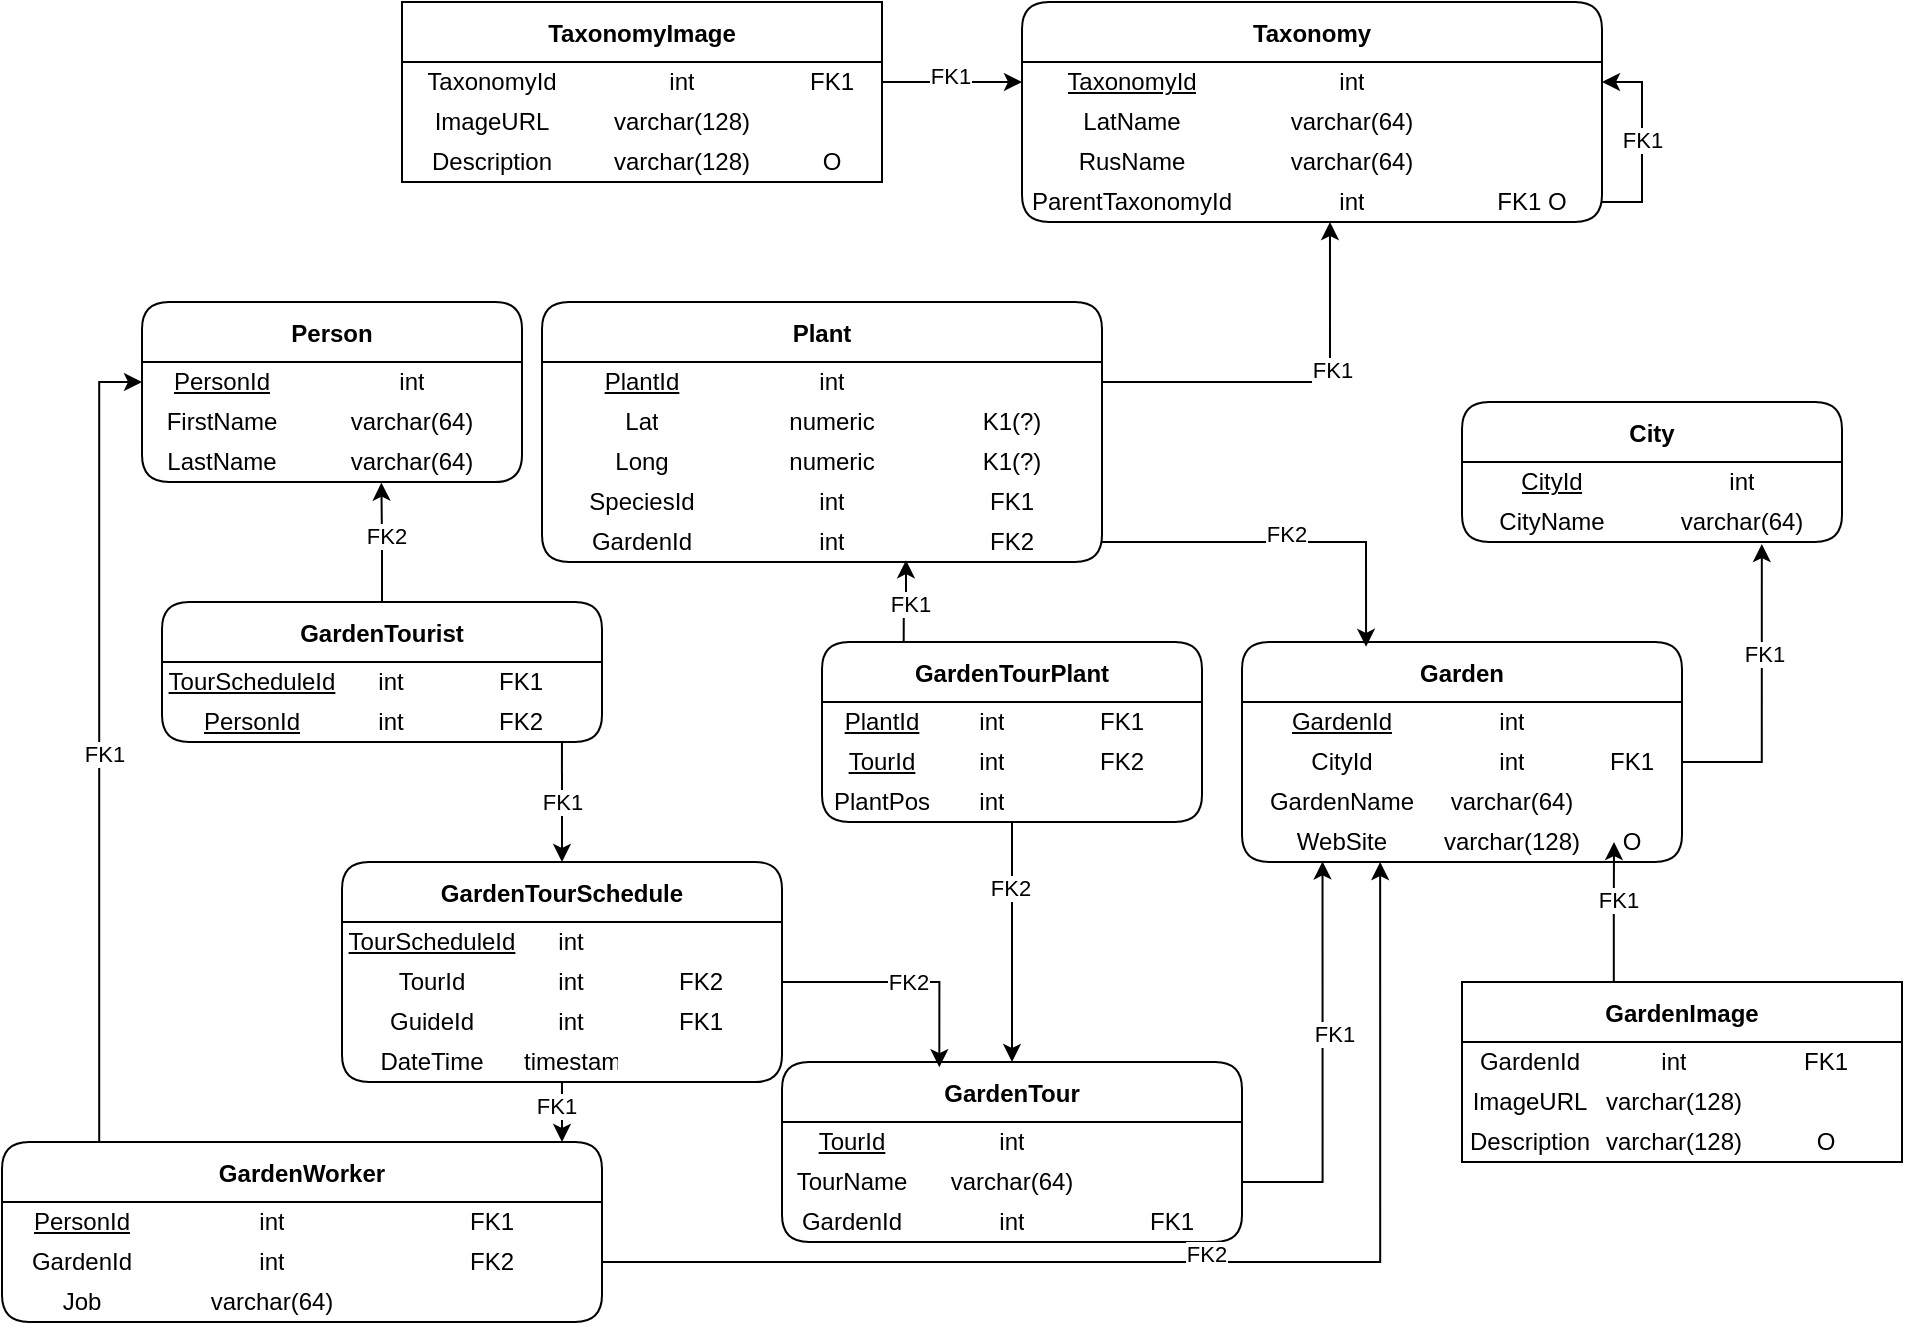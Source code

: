 <mxfile version="22.1.21" type="github">
  <diagram name="Page-1" id="6133507b-19e7-1e82-6fc7-422aa6c4b21f">
    <mxGraphModel dx="2222" dy="1605" grid="1" gridSize="10" guides="1" tooltips="1" connect="1" arrows="1" fold="1" page="1" pageScale="1" pageWidth="1100" pageHeight="850" background="none" math="0" shadow="0">
      <root>
        <mxCell id="0" />
        <mxCell id="1" parent="0" />
        <mxCell id="W1vL870ifGx7TVXtJ1C_-22" value="Taxonomy" style="shape=table;startSize=30;container=1;collapsible=0;childLayout=tableLayout;fontStyle=1;strokeColor=default;strokeWidth=1;perimeterSpacing=0;rowLines=0;columnLines=0;rounded=1;" parent="1" vertex="1">
          <mxGeometry x="-170" y="-410" width="290" height="110" as="geometry" />
        </mxCell>
        <mxCell id="W1vL870ifGx7TVXtJ1C_-23" value="" style="shape=tableRow;horizontal=0;startSize=0;swimlaneHead=0;swimlaneBody=0;strokeColor=inherit;top=0;left=0;bottom=0;right=0;collapsible=0;dropTarget=0;fillColor=none;points=[[0,0.5],[1,0.5]];portConstraint=eastwest;" parent="W1vL870ifGx7TVXtJ1C_-22" vertex="1">
          <mxGeometry y="30" width="290" height="20" as="geometry" />
        </mxCell>
        <mxCell id="W1vL870ifGx7TVXtJ1C_-24" value="&lt;u style=&quot;border-color: var(--border-color);&quot;&gt;TaxonomyId&lt;/u&gt;" style="shape=partialRectangle;html=1;whiteSpace=wrap;connectable=0;strokeColor=inherit;overflow=hidden;fillColor=none;top=0;left=0;bottom=0;right=0;pointerEvents=1;" parent="W1vL870ifGx7TVXtJ1C_-23" vertex="1">
          <mxGeometry width="110" height="20" as="geometry">
            <mxRectangle width="110" height="20" as="alternateBounds" />
          </mxGeometry>
        </mxCell>
        <mxCell id="W1vL870ifGx7TVXtJ1C_-25" value="int" style="shape=partialRectangle;html=1;whiteSpace=wrap;connectable=0;strokeColor=inherit;overflow=hidden;fillColor=none;top=0;left=0;bottom=0;right=0;pointerEvents=1;" parent="W1vL870ifGx7TVXtJ1C_-23" vertex="1">
          <mxGeometry x="110" width="110" height="20" as="geometry">
            <mxRectangle width="110" height="20" as="alternateBounds" />
          </mxGeometry>
        </mxCell>
        <mxCell id="CwG0Lfy6R7X3gBbu4Owk-38" style="shape=partialRectangle;html=1;whiteSpace=wrap;connectable=0;strokeColor=inherit;overflow=hidden;fillColor=none;top=0;left=0;bottom=0;right=0;pointerEvents=1;" parent="W1vL870ifGx7TVXtJ1C_-23" vertex="1">
          <mxGeometry x="220" width="70" height="20" as="geometry">
            <mxRectangle width="70" height="20" as="alternateBounds" />
          </mxGeometry>
        </mxCell>
        <mxCell id="W1vL870ifGx7TVXtJ1C_-29" value="" style="shape=tableRow;horizontal=0;startSize=0;swimlaneHead=0;swimlaneBody=0;strokeColor=inherit;top=0;left=0;bottom=0;right=0;collapsible=0;dropTarget=0;fillColor=none;points=[[0,0.5],[1,0.5]];portConstraint=eastwest;" parent="W1vL870ifGx7TVXtJ1C_-22" vertex="1">
          <mxGeometry y="50" width="290" height="20" as="geometry" />
        </mxCell>
        <mxCell id="W1vL870ifGx7TVXtJ1C_-30" value="LatName" style="shape=partialRectangle;html=1;whiteSpace=wrap;connectable=0;strokeColor=inherit;overflow=hidden;fillColor=none;top=0;left=0;bottom=0;right=0;pointerEvents=1;" parent="W1vL870ifGx7TVXtJ1C_-29" vertex="1">
          <mxGeometry width="110" height="20" as="geometry">
            <mxRectangle width="110" height="20" as="alternateBounds" />
          </mxGeometry>
        </mxCell>
        <mxCell id="W1vL870ifGx7TVXtJ1C_-31" value="varchar(64)" style="shape=partialRectangle;html=1;whiteSpace=wrap;connectable=0;strokeColor=inherit;overflow=hidden;fillColor=none;top=0;left=0;bottom=0;right=0;pointerEvents=1;" parent="W1vL870ifGx7TVXtJ1C_-29" vertex="1">
          <mxGeometry x="110" width="110" height="20" as="geometry">
            <mxRectangle width="110" height="20" as="alternateBounds" />
          </mxGeometry>
        </mxCell>
        <mxCell id="CwG0Lfy6R7X3gBbu4Owk-40" style="shape=partialRectangle;html=1;whiteSpace=wrap;connectable=0;strokeColor=inherit;overflow=hidden;fillColor=none;top=0;left=0;bottom=0;right=0;pointerEvents=1;" parent="W1vL870ifGx7TVXtJ1C_-29" vertex="1">
          <mxGeometry x="220" width="70" height="20" as="geometry">
            <mxRectangle width="70" height="20" as="alternateBounds" />
          </mxGeometry>
        </mxCell>
        <mxCell id="W1vL870ifGx7TVXtJ1C_-32" value="" style="shape=tableRow;horizontal=0;startSize=0;swimlaneHead=0;swimlaneBody=0;strokeColor=inherit;top=0;left=0;bottom=0;right=0;collapsible=0;dropTarget=0;fillColor=none;points=[[0,0.5],[1,0.5]];portConstraint=eastwest;" parent="W1vL870ifGx7TVXtJ1C_-22" vertex="1">
          <mxGeometry y="70" width="290" height="20" as="geometry" />
        </mxCell>
        <mxCell id="W1vL870ifGx7TVXtJ1C_-33" value="RusName" style="shape=partialRectangle;html=1;whiteSpace=wrap;connectable=0;strokeColor=inherit;overflow=hidden;fillColor=none;top=0;left=0;bottom=0;right=0;pointerEvents=1;" parent="W1vL870ifGx7TVXtJ1C_-32" vertex="1">
          <mxGeometry width="110" height="20" as="geometry">
            <mxRectangle width="110" height="20" as="alternateBounds" />
          </mxGeometry>
        </mxCell>
        <mxCell id="W1vL870ifGx7TVXtJ1C_-34" value="varchar(64)" style="shape=partialRectangle;html=1;whiteSpace=wrap;connectable=0;strokeColor=inherit;overflow=hidden;fillColor=none;top=0;left=0;bottom=0;right=0;pointerEvents=1;" parent="W1vL870ifGx7TVXtJ1C_-32" vertex="1">
          <mxGeometry x="110" width="110" height="20" as="geometry">
            <mxRectangle width="110" height="20" as="alternateBounds" />
          </mxGeometry>
        </mxCell>
        <mxCell id="CwG0Lfy6R7X3gBbu4Owk-41" style="shape=partialRectangle;html=1;whiteSpace=wrap;connectable=0;strokeColor=inherit;overflow=hidden;fillColor=none;top=0;left=0;bottom=0;right=0;pointerEvents=1;" parent="W1vL870ifGx7TVXtJ1C_-32" vertex="1">
          <mxGeometry x="220" width="70" height="20" as="geometry">
            <mxRectangle width="70" height="20" as="alternateBounds" />
          </mxGeometry>
        </mxCell>
        <mxCell id="lkG-HGmXy-NR43sRFEU9-63" style="shape=tableRow;horizontal=0;startSize=0;swimlaneHead=0;swimlaneBody=0;strokeColor=inherit;top=0;left=0;bottom=0;right=0;collapsible=0;dropTarget=0;fillColor=none;points=[[0,0.5],[1,0.5]];portConstraint=eastwest;" vertex="1" parent="W1vL870ifGx7TVXtJ1C_-22">
          <mxGeometry y="90" width="290" height="20" as="geometry" />
        </mxCell>
        <mxCell id="lkG-HGmXy-NR43sRFEU9-64" value="ParentTaxonomyId" style="shape=partialRectangle;html=1;whiteSpace=wrap;connectable=0;strokeColor=inherit;overflow=hidden;fillColor=none;top=0;left=0;bottom=0;right=0;pointerEvents=1;" vertex="1" parent="lkG-HGmXy-NR43sRFEU9-63">
          <mxGeometry width="110" height="20" as="geometry">
            <mxRectangle width="110" height="20" as="alternateBounds" />
          </mxGeometry>
        </mxCell>
        <mxCell id="lkG-HGmXy-NR43sRFEU9-65" value="int" style="shape=partialRectangle;html=1;whiteSpace=wrap;connectable=0;strokeColor=inherit;overflow=hidden;fillColor=none;top=0;left=0;bottom=0;right=0;pointerEvents=1;" vertex="1" parent="lkG-HGmXy-NR43sRFEU9-63">
          <mxGeometry x="110" width="110" height="20" as="geometry">
            <mxRectangle width="110" height="20" as="alternateBounds" />
          </mxGeometry>
        </mxCell>
        <mxCell id="lkG-HGmXy-NR43sRFEU9-66" value="FK1 O" style="shape=partialRectangle;html=1;whiteSpace=wrap;connectable=0;strokeColor=inherit;overflow=hidden;fillColor=none;top=0;left=0;bottom=0;right=0;pointerEvents=1;" vertex="1" parent="lkG-HGmXy-NR43sRFEU9-63">
          <mxGeometry x="220" width="70" height="20" as="geometry">
            <mxRectangle width="70" height="20" as="alternateBounds" />
          </mxGeometry>
        </mxCell>
        <mxCell id="W1vL870ifGx7TVXtJ1C_-194" style="edgeStyle=orthogonalEdgeStyle;rounded=0;orthogonalLoop=1;jettySize=auto;html=1;entryX=0.5;entryY=0;entryDx=0;entryDy=0;endArrow=ERzeroToMany;endFill=0;startArrow=ERone;startFill=0;" parent="1" source="W1vL870ifGx7TVXtJ1C_-41" edge="1">
          <mxGeometry relative="1" as="geometry">
            <mxPoint x="95" y="20" as="targetPoint" />
          </mxGeometry>
        </mxCell>
        <mxCell id="W1vL870ifGx7TVXtJ1C_-54" value="GardenWorker" style="shape=table;startSize=30;container=1;collapsible=0;childLayout=tableLayout;fontStyle=1;strokeColor=default;strokeWidth=1;perimeterSpacing=0;rowLines=0;columnLines=0;rounded=1;" parent="1" vertex="1">
          <mxGeometry x="-680" y="160" width="300" height="90" as="geometry" />
        </mxCell>
        <mxCell id="lkG-HGmXy-NR43sRFEU9-13" style="shape=tableRow;horizontal=0;startSize=0;swimlaneHead=0;swimlaneBody=0;strokeColor=inherit;top=0;left=0;bottom=0;right=0;collapsible=0;dropTarget=0;fillColor=none;points=[[0,0.5],[1,0.5]];portConstraint=eastwest;" vertex="1" parent="W1vL870ifGx7TVXtJ1C_-54">
          <mxGeometry y="30" width="300" height="20" as="geometry" />
        </mxCell>
        <mxCell id="lkG-HGmXy-NR43sRFEU9-14" value="&lt;u&gt;PersonId&lt;/u&gt;" style="shape=partialRectangle;html=1;whiteSpace=wrap;connectable=0;strokeColor=inherit;overflow=hidden;fillColor=none;top=0;left=0;bottom=0;right=0;pointerEvents=1;" vertex="1" parent="lkG-HGmXy-NR43sRFEU9-13">
          <mxGeometry width="80" height="20" as="geometry">
            <mxRectangle width="80" height="20" as="alternateBounds" />
          </mxGeometry>
        </mxCell>
        <mxCell id="lkG-HGmXy-NR43sRFEU9-15" value="int" style="shape=partialRectangle;html=1;whiteSpace=wrap;connectable=0;strokeColor=inherit;overflow=hidden;fillColor=none;top=0;left=0;bottom=0;right=0;pointerEvents=1;" vertex="1" parent="lkG-HGmXy-NR43sRFEU9-13">
          <mxGeometry x="80" width="110" height="20" as="geometry">
            <mxRectangle width="110" height="20" as="alternateBounds" />
          </mxGeometry>
        </mxCell>
        <mxCell id="lkG-HGmXy-NR43sRFEU9-16" value="FK1" style="shape=partialRectangle;html=1;whiteSpace=wrap;connectable=0;strokeColor=inherit;overflow=hidden;fillColor=none;top=0;left=0;bottom=0;right=0;pointerEvents=1;" vertex="1" parent="lkG-HGmXy-NR43sRFEU9-13">
          <mxGeometry x="190" width="110" height="20" as="geometry">
            <mxRectangle width="110" height="20" as="alternateBounds" />
          </mxGeometry>
        </mxCell>
        <mxCell id="lkG-HGmXy-NR43sRFEU9-10" style="shape=tableRow;horizontal=0;startSize=0;swimlaneHead=0;swimlaneBody=0;strokeColor=inherit;top=0;left=0;bottom=0;right=0;collapsible=0;dropTarget=0;fillColor=none;points=[[0,0.5],[1,0.5]];portConstraint=eastwest;" vertex="1" parent="W1vL870ifGx7TVXtJ1C_-54">
          <mxGeometry y="50" width="300" height="20" as="geometry" />
        </mxCell>
        <mxCell id="lkG-HGmXy-NR43sRFEU9-11" value="GardenId" style="shape=partialRectangle;html=1;whiteSpace=wrap;connectable=0;strokeColor=inherit;overflow=hidden;fillColor=none;top=0;left=0;bottom=0;right=0;pointerEvents=1;" vertex="1" parent="lkG-HGmXy-NR43sRFEU9-10">
          <mxGeometry width="80" height="20" as="geometry">
            <mxRectangle width="80" height="20" as="alternateBounds" />
          </mxGeometry>
        </mxCell>
        <mxCell id="lkG-HGmXy-NR43sRFEU9-12" value="int" style="shape=partialRectangle;html=1;whiteSpace=wrap;connectable=0;strokeColor=inherit;overflow=hidden;fillColor=none;top=0;left=0;bottom=0;right=0;pointerEvents=1;" vertex="1" parent="lkG-HGmXy-NR43sRFEU9-10">
          <mxGeometry x="80" width="110" height="20" as="geometry">
            <mxRectangle width="110" height="20" as="alternateBounds" />
          </mxGeometry>
        </mxCell>
        <mxCell id="lkG-HGmXy-NR43sRFEU9-17" value="FK2" style="shape=partialRectangle;html=1;whiteSpace=wrap;connectable=0;strokeColor=inherit;overflow=hidden;fillColor=none;top=0;left=0;bottom=0;right=0;pointerEvents=1;" vertex="1" parent="lkG-HGmXy-NR43sRFEU9-10">
          <mxGeometry x="190" width="110" height="20" as="geometry">
            <mxRectangle width="110" height="20" as="alternateBounds" />
          </mxGeometry>
        </mxCell>
        <mxCell id="W1vL870ifGx7TVXtJ1C_-64" value="" style="shape=tableRow;horizontal=0;startSize=0;swimlaneHead=0;swimlaneBody=0;strokeColor=inherit;top=0;left=0;bottom=0;right=0;collapsible=0;dropTarget=0;fillColor=none;points=[[0,0.5],[1,0.5]];portConstraint=eastwest;" parent="W1vL870ifGx7TVXtJ1C_-54" vertex="1">
          <mxGeometry y="70" width="300" height="20" as="geometry" />
        </mxCell>
        <mxCell id="W1vL870ifGx7TVXtJ1C_-65" value="Job" style="shape=partialRectangle;html=1;whiteSpace=wrap;connectable=0;strokeColor=inherit;overflow=hidden;fillColor=none;top=0;left=0;bottom=0;right=0;pointerEvents=1;" parent="W1vL870ifGx7TVXtJ1C_-64" vertex="1">
          <mxGeometry width="80" height="20" as="geometry">
            <mxRectangle width="80" height="20" as="alternateBounds" />
          </mxGeometry>
        </mxCell>
        <mxCell id="W1vL870ifGx7TVXtJ1C_-66" value="varchar(64)" style="shape=partialRectangle;html=1;whiteSpace=wrap;connectable=0;strokeColor=inherit;overflow=hidden;fillColor=none;top=0;left=0;bottom=0;right=0;pointerEvents=1;" parent="W1vL870ifGx7TVXtJ1C_-64" vertex="1">
          <mxGeometry x="80" width="110" height="20" as="geometry">
            <mxRectangle width="110" height="20" as="alternateBounds" />
          </mxGeometry>
        </mxCell>
        <mxCell id="lkG-HGmXy-NR43sRFEU9-18" style="shape=partialRectangle;html=1;whiteSpace=wrap;connectable=0;strokeColor=inherit;overflow=hidden;fillColor=none;top=0;left=0;bottom=0;right=0;pointerEvents=1;" vertex="1" parent="W1vL870ifGx7TVXtJ1C_-64">
          <mxGeometry x="190" width="110" height="20" as="geometry">
            <mxRectangle width="110" height="20" as="alternateBounds" />
          </mxGeometry>
        </mxCell>
        <mxCell id="lkG-HGmXy-NR43sRFEU9-74" style="edgeStyle=orthogonalEdgeStyle;rounded=0;orthogonalLoop=1;jettySize=auto;html=1;exitX=1;exitY=0.5;exitDx=0;exitDy=0;entryX=1;entryY=0.5;entryDx=0;entryDy=0;" edge="1" parent="1" source="lkG-HGmXy-NR43sRFEU9-63" target="W1vL870ifGx7TVXtJ1C_-23">
          <mxGeometry relative="1" as="geometry" />
        </mxCell>
        <mxCell id="lkG-HGmXy-NR43sRFEU9-75" value="FK1" style="edgeLabel;html=1;align=center;verticalAlign=middle;resizable=0;points=[];" vertex="1" connectable="0" parent="lkG-HGmXy-NR43sRFEU9-74">
          <mxGeometry x="0.033" relative="1" as="geometry">
            <mxPoint as="offset" />
          </mxGeometry>
        </mxCell>
        <mxCell id="W1vL870ifGx7TVXtJ1C_-67" value="GardenTour" style="shape=table;startSize=30;container=1;collapsible=0;childLayout=tableLayout;fontStyle=1;strokeColor=default;strokeWidth=1;perimeterSpacing=0;rowLines=0;columnLines=0;rounded=1;" parent="1" vertex="1">
          <mxGeometry x="-290" y="120" width="230" height="90" as="geometry" />
        </mxCell>
        <mxCell id="W1vL870ifGx7TVXtJ1C_-68" value="" style="shape=tableRow;horizontal=0;startSize=0;swimlaneHead=0;swimlaneBody=0;strokeColor=inherit;top=0;left=0;bottom=0;right=0;collapsible=0;dropTarget=0;fillColor=none;points=[[0,0.5],[1,0.5]];portConstraint=eastwest;" parent="W1vL870ifGx7TVXtJ1C_-67" vertex="1">
          <mxGeometry y="30" width="230" height="20" as="geometry" />
        </mxCell>
        <mxCell id="W1vL870ifGx7TVXtJ1C_-69" value="&lt;u&gt;TourId&lt;/u&gt;" style="shape=partialRectangle;html=1;whiteSpace=wrap;connectable=0;strokeColor=inherit;overflow=hidden;fillColor=none;top=0;left=0;bottom=0;right=0;pointerEvents=1;" parent="W1vL870ifGx7TVXtJ1C_-68" vertex="1">
          <mxGeometry width="70" height="20" as="geometry">
            <mxRectangle width="70" height="20" as="alternateBounds" />
          </mxGeometry>
        </mxCell>
        <mxCell id="W1vL870ifGx7TVXtJ1C_-70" value="int" style="shape=partialRectangle;html=1;whiteSpace=wrap;connectable=0;strokeColor=inherit;overflow=hidden;fillColor=none;top=0;left=0;bottom=0;right=0;pointerEvents=1;" parent="W1vL870ifGx7TVXtJ1C_-68" vertex="1">
          <mxGeometry x="70" width="90" height="20" as="geometry">
            <mxRectangle width="90" height="20" as="alternateBounds" />
          </mxGeometry>
        </mxCell>
        <mxCell id="lkG-HGmXy-NR43sRFEU9-155" style="shape=partialRectangle;html=1;whiteSpace=wrap;connectable=0;strokeColor=inherit;overflow=hidden;fillColor=none;top=0;left=0;bottom=0;right=0;pointerEvents=1;" vertex="1" parent="W1vL870ifGx7TVXtJ1C_-68">
          <mxGeometry x="160" width="70" height="20" as="geometry">
            <mxRectangle width="70" height="20" as="alternateBounds" />
          </mxGeometry>
        </mxCell>
        <mxCell id="W1vL870ifGx7TVXtJ1C_-71" value="" style="shape=tableRow;horizontal=0;startSize=0;swimlaneHead=0;swimlaneBody=0;strokeColor=inherit;top=0;left=0;bottom=0;right=0;collapsible=0;dropTarget=0;fillColor=none;points=[[0,0.5],[1,0.5]];portConstraint=eastwest;" parent="W1vL870ifGx7TVXtJ1C_-67" vertex="1">
          <mxGeometry y="50" width="230" height="20" as="geometry" />
        </mxCell>
        <mxCell id="W1vL870ifGx7TVXtJ1C_-72" value="TourName" style="shape=partialRectangle;html=1;whiteSpace=wrap;connectable=0;strokeColor=inherit;overflow=hidden;fillColor=none;top=0;left=0;bottom=0;right=0;pointerEvents=1;" parent="W1vL870ifGx7TVXtJ1C_-71" vertex="1">
          <mxGeometry width="70" height="20" as="geometry">
            <mxRectangle width="70" height="20" as="alternateBounds" />
          </mxGeometry>
        </mxCell>
        <mxCell id="W1vL870ifGx7TVXtJ1C_-73" value="varchar(64)" style="shape=partialRectangle;html=1;whiteSpace=wrap;connectable=0;strokeColor=inherit;overflow=hidden;fillColor=none;top=0;left=0;bottom=0;right=0;pointerEvents=1;" parent="W1vL870ifGx7TVXtJ1C_-71" vertex="1">
          <mxGeometry x="70" width="90" height="20" as="geometry">
            <mxRectangle width="90" height="20" as="alternateBounds" />
          </mxGeometry>
        </mxCell>
        <mxCell id="lkG-HGmXy-NR43sRFEU9-156" style="shape=partialRectangle;html=1;whiteSpace=wrap;connectable=0;strokeColor=inherit;overflow=hidden;fillColor=none;top=0;left=0;bottom=0;right=0;pointerEvents=1;" vertex="1" parent="W1vL870ifGx7TVXtJ1C_-71">
          <mxGeometry x="160" width="70" height="20" as="geometry">
            <mxRectangle width="70" height="20" as="alternateBounds" />
          </mxGeometry>
        </mxCell>
        <mxCell id="lkG-HGmXy-NR43sRFEU9-152" style="shape=tableRow;horizontal=0;startSize=0;swimlaneHead=0;swimlaneBody=0;strokeColor=inherit;top=0;left=0;bottom=0;right=0;collapsible=0;dropTarget=0;fillColor=none;points=[[0,0.5],[1,0.5]];portConstraint=eastwest;" vertex="1" parent="W1vL870ifGx7TVXtJ1C_-67">
          <mxGeometry y="70" width="230" height="20" as="geometry" />
        </mxCell>
        <mxCell id="lkG-HGmXy-NR43sRFEU9-153" value="GardenId" style="shape=partialRectangle;html=1;whiteSpace=wrap;connectable=0;strokeColor=inherit;overflow=hidden;fillColor=none;top=0;left=0;bottom=0;right=0;pointerEvents=1;" vertex="1" parent="lkG-HGmXy-NR43sRFEU9-152">
          <mxGeometry width="70" height="20" as="geometry">
            <mxRectangle width="70" height="20" as="alternateBounds" />
          </mxGeometry>
        </mxCell>
        <mxCell id="lkG-HGmXy-NR43sRFEU9-154" value="int" style="shape=partialRectangle;html=1;whiteSpace=wrap;connectable=0;strokeColor=inherit;overflow=hidden;fillColor=none;top=0;left=0;bottom=0;right=0;pointerEvents=1;" vertex="1" parent="lkG-HGmXy-NR43sRFEU9-152">
          <mxGeometry x="70" width="90" height="20" as="geometry">
            <mxRectangle width="90" height="20" as="alternateBounds" />
          </mxGeometry>
        </mxCell>
        <mxCell id="lkG-HGmXy-NR43sRFEU9-157" value="FK1" style="shape=partialRectangle;html=1;whiteSpace=wrap;connectable=0;strokeColor=inherit;overflow=hidden;fillColor=none;top=0;left=0;bottom=0;right=0;pointerEvents=1;" vertex="1" parent="lkG-HGmXy-NR43sRFEU9-152">
          <mxGeometry x="160" width="70" height="20" as="geometry">
            <mxRectangle width="70" height="20" as="alternateBounds" />
          </mxGeometry>
        </mxCell>
        <mxCell id="W1vL870ifGx7TVXtJ1C_-86" value="Plant" style="shape=table;startSize=30;container=1;collapsible=0;childLayout=tableLayout;fontStyle=1;strokeColor=default;strokeWidth=1;perimeterSpacing=0;rowLines=0;columnLines=0;rounded=1;" parent="1" vertex="1">
          <mxGeometry x="-410" y="-260" width="280" height="130" as="geometry" />
        </mxCell>
        <mxCell id="W1vL870ifGx7TVXtJ1C_-87" value="" style="shape=tableRow;horizontal=0;startSize=0;swimlaneHead=0;swimlaneBody=0;strokeColor=inherit;top=0;left=0;bottom=0;right=0;collapsible=0;dropTarget=0;fillColor=none;points=[[0,0.5],[1,0.5]];portConstraint=eastwest;" parent="W1vL870ifGx7TVXtJ1C_-86" vertex="1">
          <mxGeometry y="30" width="280" height="20" as="geometry" />
        </mxCell>
        <mxCell id="W1vL870ifGx7TVXtJ1C_-88" value="&lt;u&gt;PlantId&lt;/u&gt;" style="shape=partialRectangle;html=1;whiteSpace=wrap;connectable=0;strokeColor=inherit;overflow=hidden;fillColor=none;top=0;left=0;bottom=0;right=0;pointerEvents=1;" parent="W1vL870ifGx7TVXtJ1C_-87" vertex="1">
          <mxGeometry width="100" height="20" as="geometry">
            <mxRectangle width="100" height="20" as="alternateBounds" />
          </mxGeometry>
        </mxCell>
        <mxCell id="W1vL870ifGx7TVXtJ1C_-89" value="int" style="shape=partialRectangle;html=1;whiteSpace=wrap;connectable=0;strokeColor=inherit;overflow=hidden;fillColor=none;top=0;left=0;bottom=0;right=0;pointerEvents=1;" parent="W1vL870ifGx7TVXtJ1C_-87" vertex="1">
          <mxGeometry x="100" width="90" height="20" as="geometry">
            <mxRectangle width="90" height="20" as="alternateBounds" />
          </mxGeometry>
        </mxCell>
        <mxCell id="CwG0Lfy6R7X3gBbu4Owk-44" style="shape=partialRectangle;html=1;whiteSpace=wrap;connectable=0;strokeColor=inherit;overflow=hidden;fillColor=none;top=0;left=0;bottom=0;right=0;pointerEvents=1;" parent="W1vL870ifGx7TVXtJ1C_-87" vertex="1">
          <mxGeometry x="190" width="90" height="20" as="geometry">
            <mxRectangle width="90" height="20" as="alternateBounds" />
          </mxGeometry>
        </mxCell>
        <mxCell id="W1vL870ifGx7TVXtJ1C_-90" value="" style="shape=tableRow;horizontal=0;startSize=0;swimlaneHead=0;swimlaneBody=0;strokeColor=inherit;top=0;left=0;bottom=0;right=0;collapsible=0;dropTarget=0;fillColor=none;points=[[0,0.5],[1,0.5]];portConstraint=eastwest;" parent="W1vL870ifGx7TVXtJ1C_-86" vertex="1">
          <mxGeometry y="50" width="280" height="20" as="geometry" />
        </mxCell>
        <mxCell id="W1vL870ifGx7TVXtJ1C_-91" value="Lat" style="shape=partialRectangle;html=1;whiteSpace=wrap;connectable=0;strokeColor=inherit;overflow=hidden;fillColor=none;top=0;left=0;bottom=0;right=0;pointerEvents=1;" parent="W1vL870ifGx7TVXtJ1C_-90" vertex="1">
          <mxGeometry width="100" height="20" as="geometry">
            <mxRectangle width="100" height="20" as="alternateBounds" />
          </mxGeometry>
        </mxCell>
        <mxCell id="W1vL870ifGx7TVXtJ1C_-92" value="numeric" style="shape=partialRectangle;html=1;whiteSpace=wrap;connectable=0;strokeColor=inherit;overflow=hidden;fillColor=none;top=0;left=0;bottom=0;right=0;pointerEvents=1;" parent="W1vL870ifGx7TVXtJ1C_-90" vertex="1">
          <mxGeometry x="100" width="90" height="20" as="geometry">
            <mxRectangle width="90" height="20" as="alternateBounds" />
          </mxGeometry>
        </mxCell>
        <mxCell id="CwG0Lfy6R7X3gBbu4Owk-45" value="K1(?)" style="shape=partialRectangle;html=1;whiteSpace=wrap;connectable=0;strokeColor=inherit;overflow=hidden;fillColor=none;top=0;left=0;bottom=0;right=0;pointerEvents=1;" parent="W1vL870ifGx7TVXtJ1C_-90" vertex="1">
          <mxGeometry x="190" width="90" height="20" as="geometry">
            <mxRectangle width="90" height="20" as="alternateBounds" />
          </mxGeometry>
        </mxCell>
        <mxCell id="W1vL870ifGx7TVXtJ1C_-93" value="" style="shape=tableRow;horizontal=0;startSize=0;swimlaneHead=0;swimlaneBody=0;strokeColor=inherit;top=0;left=0;bottom=0;right=0;collapsible=0;dropTarget=0;fillColor=none;points=[[0,0.5],[1,0.5]];portConstraint=eastwest;" parent="W1vL870ifGx7TVXtJ1C_-86" vertex="1">
          <mxGeometry y="70" width="280" height="20" as="geometry" />
        </mxCell>
        <mxCell id="W1vL870ifGx7TVXtJ1C_-94" value="Long" style="shape=partialRectangle;html=1;whiteSpace=wrap;connectable=0;strokeColor=inherit;overflow=hidden;fillColor=none;top=0;left=0;bottom=0;right=0;pointerEvents=1;" parent="W1vL870ifGx7TVXtJ1C_-93" vertex="1">
          <mxGeometry width="100" height="20" as="geometry">
            <mxRectangle width="100" height="20" as="alternateBounds" />
          </mxGeometry>
        </mxCell>
        <mxCell id="W1vL870ifGx7TVXtJ1C_-95" value="numeric" style="shape=partialRectangle;html=1;whiteSpace=wrap;connectable=0;strokeColor=inherit;overflow=hidden;fillColor=none;top=0;left=0;bottom=0;right=0;pointerEvents=1;" parent="W1vL870ifGx7TVXtJ1C_-93" vertex="1">
          <mxGeometry x="100" width="90" height="20" as="geometry">
            <mxRectangle width="90" height="20" as="alternateBounds" />
          </mxGeometry>
        </mxCell>
        <mxCell id="CwG0Lfy6R7X3gBbu4Owk-46" value="K1(?)" style="shape=partialRectangle;html=1;whiteSpace=wrap;connectable=0;strokeColor=inherit;overflow=hidden;fillColor=none;top=0;left=0;bottom=0;right=0;pointerEvents=1;" parent="W1vL870ifGx7TVXtJ1C_-93" vertex="1">
          <mxGeometry x="190" width="90" height="20" as="geometry">
            <mxRectangle width="90" height="20" as="alternateBounds" />
          </mxGeometry>
        </mxCell>
        <mxCell id="lkG-HGmXy-NR43sRFEU9-76" style="shape=tableRow;horizontal=0;startSize=0;swimlaneHead=0;swimlaneBody=0;strokeColor=inherit;top=0;left=0;bottom=0;right=0;collapsible=0;dropTarget=0;fillColor=none;points=[[0,0.5],[1,0.5]];portConstraint=eastwest;" vertex="1" parent="W1vL870ifGx7TVXtJ1C_-86">
          <mxGeometry y="90" width="280" height="20" as="geometry" />
        </mxCell>
        <mxCell id="lkG-HGmXy-NR43sRFEU9-77" value="SpeciesId" style="shape=partialRectangle;html=1;whiteSpace=wrap;connectable=0;strokeColor=inherit;overflow=hidden;fillColor=none;top=0;left=0;bottom=0;right=0;pointerEvents=1;" vertex="1" parent="lkG-HGmXy-NR43sRFEU9-76">
          <mxGeometry width="100" height="20" as="geometry">
            <mxRectangle width="100" height="20" as="alternateBounds" />
          </mxGeometry>
        </mxCell>
        <mxCell id="lkG-HGmXy-NR43sRFEU9-78" value="int" style="shape=partialRectangle;html=1;whiteSpace=wrap;connectable=0;strokeColor=inherit;overflow=hidden;fillColor=none;top=0;left=0;bottom=0;right=0;pointerEvents=1;" vertex="1" parent="lkG-HGmXy-NR43sRFEU9-76">
          <mxGeometry x="100" width="90" height="20" as="geometry">
            <mxRectangle width="90" height="20" as="alternateBounds" />
          </mxGeometry>
        </mxCell>
        <mxCell id="lkG-HGmXy-NR43sRFEU9-79" value="FK1" style="shape=partialRectangle;html=1;whiteSpace=wrap;connectable=0;strokeColor=inherit;overflow=hidden;fillColor=none;top=0;left=0;bottom=0;right=0;pointerEvents=1;" vertex="1" parent="lkG-HGmXy-NR43sRFEU9-76">
          <mxGeometry x="190" width="90" height="20" as="geometry">
            <mxRectangle width="90" height="20" as="alternateBounds" />
          </mxGeometry>
        </mxCell>
        <mxCell id="lkG-HGmXy-NR43sRFEU9-82" style="shape=tableRow;horizontal=0;startSize=0;swimlaneHead=0;swimlaneBody=0;strokeColor=inherit;top=0;left=0;bottom=0;right=0;collapsible=0;dropTarget=0;fillColor=none;points=[[0,0.5],[1,0.5]];portConstraint=eastwest;" vertex="1" parent="W1vL870ifGx7TVXtJ1C_-86">
          <mxGeometry y="110" width="280" height="20" as="geometry" />
        </mxCell>
        <mxCell id="lkG-HGmXy-NR43sRFEU9-83" value="GardenId" style="shape=partialRectangle;html=1;whiteSpace=wrap;connectable=0;strokeColor=inherit;overflow=hidden;fillColor=none;top=0;left=0;bottom=0;right=0;pointerEvents=1;" vertex="1" parent="lkG-HGmXy-NR43sRFEU9-82">
          <mxGeometry width="100" height="20" as="geometry">
            <mxRectangle width="100" height="20" as="alternateBounds" />
          </mxGeometry>
        </mxCell>
        <mxCell id="lkG-HGmXy-NR43sRFEU9-84" value="int" style="shape=partialRectangle;html=1;whiteSpace=wrap;connectable=0;strokeColor=inherit;overflow=hidden;fillColor=none;top=0;left=0;bottom=0;right=0;pointerEvents=1;" vertex="1" parent="lkG-HGmXy-NR43sRFEU9-82">
          <mxGeometry x="100" width="90" height="20" as="geometry">
            <mxRectangle width="90" height="20" as="alternateBounds" />
          </mxGeometry>
        </mxCell>
        <mxCell id="lkG-HGmXy-NR43sRFEU9-85" value="FK2" style="shape=partialRectangle;html=1;whiteSpace=wrap;connectable=0;strokeColor=inherit;overflow=hidden;fillColor=none;top=0;left=0;bottom=0;right=0;pointerEvents=1;" vertex="1" parent="lkG-HGmXy-NR43sRFEU9-82">
          <mxGeometry x="190" width="90" height="20" as="geometry">
            <mxRectangle width="90" height="20" as="alternateBounds" />
          </mxGeometry>
        </mxCell>
        <mxCell id="W1vL870ifGx7TVXtJ1C_-102" value="Person" style="shape=table;startSize=30;container=1;collapsible=0;childLayout=tableLayout;fontStyle=1;strokeColor=default;strokeWidth=1;perimeterSpacing=0;rowLines=0;columnLines=0;rounded=1;" parent="1" vertex="1">
          <mxGeometry x="-610" y="-260" width="190" height="90" as="geometry" />
        </mxCell>
        <mxCell id="W1vL870ifGx7TVXtJ1C_-103" value="" style="shape=tableRow;horizontal=0;startSize=0;swimlaneHead=0;swimlaneBody=0;strokeColor=inherit;top=0;left=0;bottom=0;right=0;collapsible=0;dropTarget=0;fillColor=none;points=[[0,0.5],[1,0.5]];portConstraint=eastwest;" parent="W1vL870ifGx7TVXtJ1C_-102" vertex="1">
          <mxGeometry y="30" width="190" height="20" as="geometry" />
        </mxCell>
        <mxCell id="W1vL870ifGx7TVXtJ1C_-104" value="&lt;u&gt;PersonId&lt;/u&gt;" style="shape=partialRectangle;html=1;whiteSpace=wrap;connectable=0;strokeColor=inherit;overflow=hidden;fillColor=none;top=0;left=0;bottom=0;right=0;pointerEvents=1;" parent="W1vL870ifGx7TVXtJ1C_-103" vertex="1">
          <mxGeometry width="80" height="20" as="geometry">
            <mxRectangle width="80" height="20" as="alternateBounds" />
          </mxGeometry>
        </mxCell>
        <mxCell id="W1vL870ifGx7TVXtJ1C_-105" value="int" style="shape=partialRectangle;html=1;whiteSpace=wrap;connectable=0;strokeColor=inherit;overflow=hidden;fillColor=none;top=0;left=0;bottom=0;right=0;pointerEvents=1;" parent="W1vL870ifGx7TVXtJ1C_-103" vertex="1">
          <mxGeometry x="80" width="110" height="20" as="geometry">
            <mxRectangle width="110" height="20" as="alternateBounds" />
          </mxGeometry>
        </mxCell>
        <mxCell id="W1vL870ifGx7TVXtJ1C_-106" value="" style="shape=tableRow;horizontal=0;startSize=0;swimlaneHead=0;swimlaneBody=0;strokeColor=inherit;top=0;left=0;bottom=0;right=0;collapsible=0;dropTarget=0;fillColor=none;points=[[0,0.5],[1,0.5]];portConstraint=eastwest;" parent="W1vL870ifGx7TVXtJ1C_-102" vertex="1">
          <mxGeometry y="50" width="190" height="20" as="geometry" />
        </mxCell>
        <mxCell id="W1vL870ifGx7TVXtJ1C_-107" value="FirstName" style="shape=partialRectangle;html=1;whiteSpace=wrap;connectable=0;strokeColor=inherit;overflow=hidden;fillColor=none;top=0;left=0;bottom=0;right=0;pointerEvents=1;" parent="W1vL870ifGx7TVXtJ1C_-106" vertex="1">
          <mxGeometry width="80" height="20" as="geometry">
            <mxRectangle width="80" height="20" as="alternateBounds" />
          </mxGeometry>
        </mxCell>
        <mxCell id="W1vL870ifGx7TVXtJ1C_-108" value="varchar(64)" style="shape=partialRectangle;html=1;whiteSpace=wrap;connectable=0;strokeColor=inherit;overflow=hidden;fillColor=none;top=0;left=0;bottom=0;right=0;pointerEvents=1;" parent="W1vL870ifGx7TVXtJ1C_-106" vertex="1">
          <mxGeometry x="80" width="110" height="20" as="geometry">
            <mxRectangle width="110" height="20" as="alternateBounds" />
          </mxGeometry>
        </mxCell>
        <mxCell id="W1vL870ifGx7TVXtJ1C_-109" value="" style="shape=tableRow;horizontal=0;startSize=0;swimlaneHead=0;swimlaneBody=0;strokeColor=inherit;top=0;left=0;bottom=0;right=0;collapsible=0;dropTarget=0;fillColor=none;points=[[0,0.5],[1,0.5]];portConstraint=eastwest;" parent="W1vL870ifGx7TVXtJ1C_-102" vertex="1">
          <mxGeometry y="70" width="190" height="20" as="geometry" />
        </mxCell>
        <mxCell id="W1vL870ifGx7TVXtJ1C_-110" value="LastName" style="shape=partialRectangle;html=1;whiteSpace=wrap;connectable=0;strokeColor=inherit;overflow=hidden;fillColor=none;top=0;left=0;bottom=0;right=0;pointerEvents=1;" parent="W1vL870ifGx7TVXtJ1C_-109" vertex="1">
          <mxGeometry width="80" height="20" as="geometry">
            <mxRectangle width="80" height="20" as="alternateBounds" />
          </mxGeometry>
        </mxCell>
        <mxCell id="W1vL870ifGx7TVXtJ1C_-111" value="varchar(64)" style="shape=partialRectangle;html=1;whiteSpace=wrap;connectable=0;strokeColor=inherit;overflow=hidden;fillColor=none;top=0;left=0;bottom=0;right=0;pointerEvents=1;" parent="W1vL870ifGx7TVXtJ1C_-109" vertex="1">
          <mxGeometry x="80" width="110" height="20" as="geometry">
            <mxRectangle width="110" height="20" as="alternateBounds" />
          </mxGeometry>
        </mxCell>
        <mxCell id="W1vL870ifGx7TVXtJ1C_-128" value="TaxonomyImage" style="shape=table;startSize=30;container=1;collapsible=0;childLayout=tableLayout;fontStyle=1;strokeColor=default;strokeWidth=1;perimeterSpacing=0;rowLines=0;columnLines=0;rounded=0;" parent="1" vertex="1">
          <mxGeometry x="-480" y="-410" width="240" height="90" as="geometry" />
        </mxCell>
        <mxCell id="lkG-HGmXy-NR43sRFEU9-56" style="shape=tableRow;horizontal=0;startSize=0;swimlaneHead=0;swimlaneBody=0;strokeColor=inherit;top=0;left=0;bottom=0;right=0;collapsible=0;dropTarget=0;fillColor=none;points=[[0,0.5],[1,0.5]];portConstraint=eastwest;" vertex="1" parent="W1vL870ifGx7TVXtJ1C_-128">
          <mxGeometry y="30" width="240" height="20" as="geometry" />
        </mxCell>
        <mxCell id="lkG-HGmXy-NR43sRFEU9-57" value="TaxonomyId" style="shape=partialRectangle;html=1;whiteSpace=wrap;connectable=0;strokeColor=inherit;overflow=hidden;fillColor=none;top=0;left=0;bottom=0;right=0;pointerEvents=1;" vertex="1" parent="lkG-HGmXy-NR43sRFEU9-56">
          <mxGeometry width="90" height="20" as="geometry">
            <mxRectangle width="90" height="20" as="alternateBounds" />
          </mxGeometry>
        </mxCell>
        <mxCell id="lkG-HGmXy-NR43sRFEU9-58" value="int" style="shape=partialRectangle;html=1;whiteSpace=wrap;connectable=0;strokeColor=inherit;overflow=hidden;fillColor=none;top=0;left=0;bottom=0;right=0;pointerEvents=1;" vertex="1" parent="lkG-HGmXy-NR43sRFEU9-56">
          <mxGeometry x="90" width="100" height="20" as="geometry">
            <mxRectangle width="100" height="20" as="alternateBounds" />
          </mxGeometry>
        </mxCell>
        <mxCell id="lkG-HGmXy-NR43sRFEU9-59" value="FK1" style="shape=partialRectangle;html=1;whiteSpace=wrap;connectable=0;strokeColor=inherit;overflow=hidden;fillColor=none;top=0;left=0;bottom=0;right=0;pointerEvents=1;" vertex="1" parent="lkG-HGmXy-NR43sRFEU9-56">
          <mxGeometry x="190" width="50" height="20" as="geometry">
            <mxRectangle width="50" height="20" as="alternateBounds" />
          </mxGeometry>
        </mxCell>
        <mxCell id="W1vL870ifGx7TVXtJ1C_-132" value="" style="shape=tableRow;horizontal=0;startSize=0;swimlaneHead=0;swimlaneBody=0;strokeColor=inherit;top=0;left=0;bottom=0;right=0;collapsible=0;dropTarget=0;fillColor=none;points=[[0,0.5],[1,0.5]];portConstraint=eastwest;" parent="W1vL870ifGx7TVXtJ1C_-128" vertex="1">
          <mxGeometry y="50" width="240" height="20" as="geometry" />
        </mxCell>
        <mxCell id="W1vL870ifGx7TVXtJ1C_-133" value="ImageURL" style="shape=partialRectangle;html=1;whiteSpace=wrap;connectable=0;strokeColor=inherit;overflow=hidden;fillColor=none;top=0;left=0;bottom=0;right=0;pointerEvents=1;" parent="W1vL870ifGx7TVXtJ1C_-132" vertex="1">
          <mxGeometry width="90" height="20" as="geometry">
            <mxRectangle width="90" height="20" as="alternateBounds" />
          </mxGeometry>
        </mxCell>
        <mxCell id="W1vL870ifGx7TVXtJ1C_-134" value="varchar(128)" style="shape=partialRectangle;html=1;whiteSpace=wrap;connectable=0;strokeColor=inherit;overflow=hidden;fillColor=none;top=0;left=0;bottom=0;right=0;pointerEvents=1;" parent="W1vL870ifGx7TVXtJ1C_-132" vertex="1">
          <mxGeometry x="90" width="100" height="20" as="geometry">
            <mxRectangle width="100" height="20" as="alternateBounds" />
          </mxGeometry>
        </mxCell>
        <mxCell id="CwG0Lfy6R7X3gBbu4Owk-36" style="shape=partialRectangle;html=1;whiteSpace=wrap;connectable=0;strokeColor=inherit;overflow=hidden;fillColor=none;top=0;left=0;bottom=0;right=0;pointerEvents=1;" parent="W1vL870ifGx7TVXtJ1C_-132" vertex="1">
          <mxGeometry x="190" width="50" height="20" as="geometry">
            <mxRectangle width="50" height="20" as="alternateBounds" />
          </mxGeometry>
        </mxCell>
        <mxCell id="W1vL870ifGx7TVXtJ1C_-135" value="" style="shape=tableRow;horizontal=0;startSize=0;swimlaneHead=0;swimlaneBody=0;strokeColor=inherit;top=0;left=0;bottom=0;right=0;collapsible=0;dropTarget=0;fillColor=none;points=[[0,0.5],[1,0.5]];portConstraint=eastwest;" parent="W1vL870ifGx7TVXtJ1C_-128" vertex="1">
          <mxGeometry y="70" width="240" height="20" as="geometry" />
        </mxCell>
        <mxCell id="W1vL870ifGx7TVXtJ1C_-136" value="Description" style="shape=partialRectangle;html=1;whiteSpace=wrap;connectable=0;strokeColor=inherit;overflow=hidden;fillColor=none;top=0;left=0;bottom=0;right=0;pointerEvents=1;" parent="W1vL870ifGx7TVXtJ1C_-135" vertex="1">
          <mxGeometry width="90" height="20" as="geometry">
            <mxRectangle width="90" height="20" as="alternateBounds" />
          </mxGeometry>
        </mxCell>
        <mxCell id="W1vL870ifGx7TVXtJ1C_-137" value="varchar(128)" style="shape=partialRectangle;html=1;whiteSpace=wrap;connectable=0;strokeColor=inherit;overflow=hidden;fillColor=none;top=0;left=0;bottom=0;right=0;pointerEvents=1;" parent="W1vL870ifGx7TVXtJ1C_-135" vertex="1">
          <mxGeometry x="90" width="100" height="20" as="geometry">
            <mxRectangle width="100" height="20" as="alternateBounds" />
          </mxGeometry>
        </mxCell>
        <mxCell id="CwG0Lfy6R7X3gBbu4Owk-37" value="O" style="shape=partialRectangle;html=1;whiteSpace=wrap;connectable=0;strokeColor=inherit;overflow=hidden;fillColor=none;top=0;left=0;bottom=0;right=0;pointerEvents=1;" parent="W1vL870ifGx7TVXtJ1C_-135" vertex="1">
          <mxGeometry x="190" width="50" height="20" as="geometry">
            <mxRectangle width="50" height="20" as="alternateBounds" />
          </mxGeometry>
        </mxCell>
        <mxCell id="CwG0Lfy6R7X3gBbu4Owk-61" value="GardenTourSchedule" style="shape=table;startSize=30;container=1;collapsible=0;childLayout=tableLayout;fontStyle=1;strokeColor=default;strokeWidth=1;perimeterSpacing=0;rowLines=0;columnLines=0;rounded=1;" parent="1" vertex="1">
          <mxGeometry x="-510" y="20" width="220" height="110" as="geometry" />
        </mxCell>
        <mxCell id="lkG-HGmXy-NR43sRFEU9-160" style="shape=tableRow;horizontal=0;startSize=0;swimlaneHead=0;swimlaneBody=0;strokeColor=inherit;top=0;left=0;bottom=0;right=0;collapsible=0;dropTarget=0;fillColor=none;points=[[0,0.5],[1,0.5]];portConstraint=eastwest;" vertex="1" parent="CwG0Lfy6R7X3gBbu4Owk-61">
          <mxGeometry y="30" width="220" height="20" as="geometry" />
        </mxCell>
        <mxCell id="lkG-HGmXy-NR43sRFEU9-161" value="&lt;u style=&quot;border-color: var(--border-color);&quot;&gt;TourScheduleId&lt;/u&gt;" style="shape=partialRectangle;html=1;whiteSpace=wrap;connectable=0;strokeColor=inherit;overflow=hidden;fillColor=none;top=0;left=0;bottom=0;right=0;pointerEvents=1;" vertex="1" parent="lkG-HGmXy-NR43sRFEU9-160">
          <mxGeometry width="90" height="20" as="geometry">
            <mxRectangle width="90" height="20" as="alternateBounds" />
          </mxGeometry>
        </mxCell>
        <mxCell id="lkG-HGmXy-NR43sRFEU9-162" value="int" style="shape=partialRectangle;html=1;whiteSpace=wrap;connectable=0;strokeColor=inherit;overflow=hidden;fillColor=none;top=0;left=0;bottom=0;right=0;pointerEvents=1;" vertex="1" parent="lkG-HGmXy-NR43sRFEU9-160">
          <mxGeometry x="90" width="49" height="20" as="geometry">
            <mxRectangle width="49" height="20" as="alternateBounds" />
          </mxGeometry>
        </mxCell>
        <mxCell id="lkG-HGmXy-NR43sRFEU9-163" style="shape=partialRectangle;html=1;whiteSpace=wrap;connectable=0;strokeColor=inherit;overflow=hidden;fillColor=none;top=0;left=0;bottom=0;right=0;pointerEvents=1;" vertex="1" parent="lkG-HGmXy-NR43sRFEU9-160">
          <mxGeometry x="139" width="81" height="20" as="geometry">
            <mxRectangle width="81" height="20" as="alternateBounds" />
          </mxGeometry>
        </mxCell>
        <mxCell id="lkG-HGmXy-NR43sRFEU9-117" style="shape=tableRow;horizontal=0;startSize=0;swimlaneHead=0;swimlaneBody=0;strokeColor=inherit;top=0;left=0;bottom=0;right=0;collapsible=0;dropTarget=0;fillColor=none;points=[[0,0.5],[1,0.5]];portConstraint=eastwest;" vertex="1" parent="CwG0Lfy6R7X3gBbu4Owk-61">
          <mxGeometry y="50" width="220" height="20" as="geometry" />
        </mxCell>
        <mxCell id="lkG-HGmXy-NR43sRFEU9-118" value="TourId" style="shape=partialRectangle;html=1;whiteSpace=wrap;connectable=0;strokeColor=inherit;overflow=hidden;fillColor=none;top=0;left=0;bottom=0;right=0;pointerEvents=1;" vertex="1" parent="lkG-HGmXy-NR43sRFEU9-117">
          <mxGeometry width="90" height="20" as="geometry">
            <mxRectangle width="90" height="20" as="alternateBounds" />
          </mxGeometry>
        </mxCell>
        <mxCell id="lkG-HGmXy-NR43sRFEU9-119" value="int" style="shape=partialRectangle;html=1;whiteSpace=wrap;connectable=0;strokeColor=inherit;overflow=hidden;fillColor=none;top=0;left=0;bottom=0;right=0;pointerEvents=1;" vertex="1" parent="lkG-HGmXy-NR43sRFEU9-117">
          <mxGeometry x="90" width="49" height="20" as="geometry">
            <mxRectangle width="49" height="20" as="alternateBounds" />
          </mxGeometry>
        </mxCell>
        <mxCell id="lkG-HGmXy-NR43sRFEU9-120" value="FK2" style="shape=partialRectangle;html=1;whiteSpace=wrap;connectable=0;strokeColor=inherit;overflow=hidden;fillColor=none;top=0;left=0;bottom=0;right=0;pointerEvents=1;" vertex="1" parent="lkG-HGmXy-NR43sRFEU9-117">
          <mxGeometry x="139" width="81" height="20" as="geometry">
            <mxRectangle width="81" height="20" as="alternateBounds" />
          </mxGeometry>
        </mxCell>
        <mxCell id="lkG-HGmXy-NR43sRFEU9-114" style="shape=tableRow;horizontal=0;startSize=0;swimlaneHead=0;swimlaneBody=0;strokeColor=inherit;top=0;left=0;bottom=0;right=0;collapsible=0;dropTarget=0;fillColor=none;points=[[0,0.5],[1,0.5]];portConstraint=eastwest;" vertex="1" parent="CwG0Lfy6R7X3gBbu4Owk-61">
          <mxGeometry y="70" width="220" height="20" as="geometry" />
        </mxCell>
        <mxCell id="lkG-HGmXy-NR43sRFEU9-115" value="GuideId" style="shape=partialRectangle;html=1;whiteSpace=wrap;connectable=0;strokeColor=inherit;overflow=hidden;fillColor=none;top=0;left=0;bottom=0;right=0;pointerEvents=1;" vertex="1" parent="lkG-HGmXy-NR43sRFEU9-114">
          <mxGeometry width="90" height="20" as="geometry">
            <mxRectangle width="90" height="20" as="alternateBounds" />
          </mxGeometry>
        </mxCell>
        <mxCell id="lkG-HGmXy-NR43sRFEU9-116" value="int" style="shape=partialRectangle;html=1;whiteSpace=wrap;connectable=0;strokeColor=inherit;overflow=hidden;fillColor=none;top=0;left=0;bottom=0;right=0;pointerEvents=1;" vertex="1" parent="lkG-HGmXy-NR43sRFEU9-114">
          <mxGeometry x="90" width="49" height="20" as="geometry">
            <mxRectangle width="49" height="20" as="alternateBounds" />
          </mxGeometry>
        </mxCell>
        <mxCell id="lkG-HGmXy-NR43sRFEU9-121" value="FK1" style="shape=partialRectangle;html=1;whiteSpace=wrap;connectable=0;strokeColor=inherit;overflow=hidden;fillColor=none;top=0;left=0;bottom=0;right=0;pointerEvents=1;" vertex="1" parent="lkG-HGmXy-NR43sRFEU9-114">
          <mxGeometry x="139" width="81" height="20" as="geometry">
            <mxRectangle width="81" height="20" as="alternateBounds" />
          </mxGeometry>
        </mxCell>
        <mxCell id="CwG0Lfy6R7X3gBbu4Owk-62" value="" style="shape=tableRow;horizontal=0;startSize=0;swimlaneHead=0;swimlaneBody=0;strokeColor=inherit;top=0;left=0;bottom=0;right=0;collapsible=0;dropTarget=0;fillColor=none;points=[[0,0.5],[1,0.5]];portConstraint=eastwest;" parent="CwG0Lfy6R7X3gBbu4Owk-61" vertex="1">
          <mxGeometry y="90" width="220" height="20" as="geometry" />
        </mxCell>
        <mxCell id="CwG0Lfy6R7X3gBbu4Owk-63" value="DateTime" style="shape=partialRectangle;html=1;whiteSpace=wrap;connectable=0;strokeColor=inherit;overflow=hidden;fillColor=none;top=0;left=0;bottom=0;right=0;pointerEvents=1;" parent="CwG0Lfy6R7X3gBbu4Owk-62" vertex="1">
          <mxGeometry width="90" height="20" as="geometry">
            <mxRectangle width="90" height="20" as="alternateBounds" />
          </mxGeometry>
        </mxCell>
        <mxCell id="CwG0Lfy6R7X3gBbu4Owk-64" value="timestamp" style="shape=partialRectangle;html=1;whiteSpace=wrap;connectable=0;strokeColor=inherit;overflow=hidden;fillColor=none;top=0;left=0;bottom=0;right=0;pointerEvents=1;" parent="CwG0Lfy6R7X3gBbu4Owk-62" vertex="1">
          <mxGeometry x="90" width="49" height="20" as="geometry">
            <mxRectangle width="49" height="20" as="alternateBounds" />
          </mxGeometry>
        </mxCell>
        <mxCell id="lkG-HGmXy-NR43sRFEU9-122" style="shape=partialRectangle;html=1;whiteSpace=wrap;connectable=0;strokeColor=inherit;overflow=hidden;fillColor=none;top=0;left=0;bottom=0;right=0;pointerEvents=1;" vertex="1" parent="CwG0Lfy6R7X3gBbu4Owk-62">
          <mxGeometry x="139" width="81" height="20" as="geometry">
            <mxRectangle width="81" height="20" as="alternateBounds" />
          </mxGeometry>
        </mxCell>
        <mxCell id="lkG-HGmXy-NR43sRFEU9-20" value="Garden" style="shape=table;startSize=30;container=1;collapsible=0;childLayout=tableLayout;fontStyle=1;strokeColor=default;strokeWidth=1;perimeterSpacing=0;rowLines=0;columnLines=0;rounded=1;" vertex="1" parent="1">
          <mxGeometry x="-60" y="-90" width="220" height="110" as="geometry" />
        </mxCell>
        <mxCell id="lkG-HGmXy-NR43sRFEU9-21" value="" style="shape=tableRow;horizontal=0;startSize=0;swimlaneHead=0;swimlaneBody=0;strokeColor=inherit;top=0;left=0;bottom=0;right=0;collapsible=0;dropTarget=0;fillColor=none;points=[[0,0.5],[1,0.5]];portConstraint=eastwest;" vertex="1" parent="lkG-HGmXy-NR43sRFEU9-20">
          <mxGeometry y="30" width="220" height="20" as="geometry" />
        </mxCell>
        <mxCell id="lkG-HGmXy-NR43sRFEU9-22" value="&lt;u&gt;GardenId&lt;/u&gt;" style="shape=partialRectangle;html=1;whiteSpace=wrap;connectable=0;strokeColor=inherit;overflow=hidden;fillColor=none;top=0;left=0;bottom=0;right=0;pointerEvents=1;" vertex="1" parent="lkG-HGmXy-NR43sRFEU9-21">
          <mxGeometry width="100" height="20" as="geometry">
            <mxRectangle width="100" height="20" as="alternateBounds" />
          </mxGeometry>
        </mxCell>
        <mxCell id="lkG-HGmXy-NR43sRFEU9-23" value="int" style="shape=partialRectangle;html=1;whiteSpace=wrap;connectable=0;strokeColor=inherit;overflow=hidden;fillColor=none;top=0;left=0;bottom=0;right=0;pointerEvents=1;" vertex="1" parent="lkG-HGmXy-NR43sRFEU9-21">
          <mxGeometry x="100" width="70" height="20" as="geometry">
            <mxRectangle width="70" height="20" as="alternateBounds" />
          </mxGeometry>
        </mxCell>
        <mxCell id="lkG-HGmXy-NR43sRFEU9-24" style="shape=partialRectangle;html=1;whiteSpace=wrap;connectable=0;strokeColor=inherit;overflow=hidden;fillColor=none;top=0;left=0;bottom=0;right=0;pointerEvents=1;" vertex="1" parent="lkG-HGmXy-NR43sRFEU9-21">
          <mxGeometry x="170" width="50" height="20" as="geometry">
            <mxRectangle width="50" height="20" as="alternateBounds" />
          </mxGeometry>
        </mxCell>
        <mxCell id="lkG-HGmXy-NR43sRFEU9-90" style="shape=tableRow;horizontal=0;startSize=0;swimlaneHead=0;swimlaneBody=0;strokeColor=inherit;top=0;left=0;bottom=0;right=0;collapsible=0;dropTarget=0;fillColor=none;points=[[0,0.5],[1,0.5]];portConstraint=eastwest;" vertex="1" parent="lkG-HGmXy-NR43sRFEU9-20">
          <mxGeometry y="50" width="220" height="20" as="geometry" />
        </mxCell>
        <mxCell id="lkG-HGmXy-NR43sRFEU9-91" value="CityId" style="shape=partialRectangle;html=1;whiteSpace=wrap;connectable=0;strokeColor=inherit;overflow=hidden;fillColor=none;top=0;left=0;bottom=0;right=0;pointerEvents=1;" vertex="1" parent="lkG-HGmXy-NR43sRFEU9-90">
          <mxGeometry width="100" height="20" as="geometry">
            <mxRectangle width="100" height="20" as="alternateBounds" />
          </mxGeometry>
        </mxCell>
        <mxCell id="lkG-HGmXy-NR43sRFEU9-92" value="int" style="shape=partialRectangle;html=1;whiteSpace=wrap;connectable=0;strokeColor=inherit;overflow=hidden;fillColor=none;top=0;left=0;bottom=0;right=0;pointerEvents=1;" vertex="1" parent="lkG-HGmXy-NR43sRFEU9-90">
          <mxGeometry x="100" width="70" height="20" as="geometry">
            <mxRectangle width="70" height="20" as="alternateBounds" />
          </mxGeometry>
        </mxCell>
        <mxCell id="lkG-HGmXy-NR43sRFEU9-93" value="FK1" style="shape=partialRectangle;html=1;whiteSpace=wrap;connectable=0;strokeColor=inherit;overflow=hidden;fillColor=none;top=0;left=0;bottom=0;right=0;pointerEvents=1;" vertex="1" parent="lkG-HGmXy-NR43sRFEU9-90">
          <mxGeometry x="170" width="50" height="20" as="geometry">
            <mxRectangle width="50" height="20" as="alternateBounds" />
          </mxGeometry>
        </mxCell>
        <mxCell id="lkG-HGmXy-NR43sRFEU9-25" value="" style="shape=tableRow;horizontal=0;startSize=0;swimlaneHead=0;swimlaneBody=0;strokeColor=inherit;top=0;left=0;bottom=0;right=0;collapsible=0;dropTarget=0;fillColor=none;points=[[0,0.5],[1,0.5]];portConstraint=eastwest;" vertex="1" parent="lkG-HGmXy-NR43sRFEU9-20">
          <mxGeometry y="70" width="220" height="20" as="geometry" />
        </mxCell>
        <mxCell id="lkG-HGmXy-NR43sRFEU9-26" value="GardenName" style="shape=partialRectangle;html=1;whiteSpace=wrap;connectable=0;strokeColor=inherit;overflow=hidden;fillColor=none;top=0;left=0;bottom=0;right=0;pointerEvents=1;" vertex="1" parent="lkG-HGmXy-NR43sRFEU9-25">
          <mxGeometry width="100" height="20" as="geometry">
            <mxRectangle width="100" height="20" as="alternateBounds" />
          </mxGeometry>
        </mxCell>
        <mxCell id="lkG-HGmXy-NR43sRFEU9-27" value="varchar(64)" style="shape=partialRectangle;html=1;whiteSpace=wrap;connectable=0;strokeColor=inherit;overflow=hidden;fillColor=none;top=0;left=0;bottom=0;right=0;pointerEvents=1;" vertex="1" parent="lkG-HGmXy-NR43sRFEU9-25">
          <mxGeometry x="100" width="70" height="20" as="geometry">
            <mxRectangle width="70" height="20" as="alternateBounds" />
          </mxGeometry>
        </mxCell>
        <mxCell id="lkG-HGmXy-NR43sRFEU9-28" style="shape=partialRectangle;html=1;whiteSpace=wrap;connectable=0;strokeColor=inherit;overflow=hidden;fillColor=none;top=0;left=0;bottom=0;right=0;pointerEvents=1;" vertex="1" parent="lkG-HGmXy-NR43sRFEU9-25">
          <mxGeometry x="170" width="50" height="20" as="geometry">
            <mxRectangle width="50" height="20" as="alternateBounds" />
          </mxGeometry>
        </mxCell>
        <mxCell id="lkG-HGmXy-NR43sRFEU9-33" value="" style="shape=tableRow;horizontal=0;startSize=0;swimlaneHead=0;swimlaneBody=0;strokeColor=inherit;top=0;left=0;bottom=0;right=0;collapsible=0;dropTarget=0;fillColor=none;points=[[0,0.5],[1,0.5]];portConstraint=eastwest;" vertex="1" parent="lkG-HGmXy-NR43sRFEU9-20">
          <mxGeometry y="90" width="220" height="20" as="geometry" />
        </mxCell>
        <mxCell id="lkG-HGmXy-NR43sRFEU9-34" value="WebSite" style="shape=partialRectangle;html=1;whiteSpace=wrap;connectable=0;strokeColor=inherit;overflow=hidden;fillColor=none;top=0;left=0;bottom=0;right=0;pointerEvents=1;" vertex="1" parent="lkG-HGmXy-NR43sRFEU9-33">
          <mxGeometry width="100" height="20" as="geometry">
            <mxRectangle width="100" height="20" as="alternateBounds" />
          </mxGeometry>
        </mxCell>
        <mxCell id="lkG-HGmXy-NR43sRFEU9-35" value="varchar(128)" style="shape=partialRectangle;html=1;whiteSpace=wrap;connectable=0;strokeColor=inherit;overflow=hidden;fillColor=none;top=0;left=0;bottom=0;right=0;pointerEvents=1;" vertex="1" parent="lkG-HGmXy-NR43sRFEU9-33">
          <mxGeometry x="100" width="70" height="20" as="geometry">
            <mxRectangle width="70" height="20" as="alternateBounds" />
          </mxGeometry>
        </mxCell>
        <mxCell id="lkG-HGmXy-NR43sRFEU9-36" value="O" style="shape=partialRectangle;html=1;whiteSpace=wrap;connectable=0;strokeColor=inherit;overflow=hidden;fillColor=none;top=0;left=0;bottom=0;right=0;pointerEvents=1;" vertex="1" parent="lkG-HGmXy-NR43sRFEU9-33">
          <mxGeometry x="170" width="50" height="20" as="geometry">
            <mxRectangle width="50" height="20" as="alternateBounds" />
          </mxGeometry>
        </mxCell>
        <mxCell id="lkG-HGmXy-NR43sRFEU9-41" value="City" style="shape=table;startSize=30;container=1;collapsible=0;childLayout=tableLayout;fontStyle=1;strokeColor=default;strokeWidth=1;perimeterSpacing=0;rowLines=0;columnLines=0;rounded=1;" vertex="1" parent="1">
          <mxGeometry x="50" y="-210" width="190" height="70" as="geometry" />
        </mxCell>
        <mxCell id="lkG-HGmXy-NR43sRFEU9-42" value="" style="shape=tableRow;horizontal=0;startSize=0;swimlaneHead=0;swimlaneBody=0;strokeColor=inherit;top=0;left=0;bottom=0;right=0;collapsible=0;dropTarget=0;fillColor=none;points=[[0,0.5],[1,0.5]];portConstraint=eastwest;" vertex="1" parent="lkG-HGmXy-NR43sRFEU9-41">
          <mxGeometry y="30" width="190" height="20" as="geometry" />
        </mxCell>
        <mxCell id="lkG-HGmXy-NR43sRFEU9-43" value="&lt;u&gt;CityId&lt;/u&gt;" style="shape=partialRectangle;html=1;whiteSpace=wrap;connectable=0;strokeColor=inherit;overflow=hidden;fillColor=none;top=0;left=0;bottom=0;right=0;pointerEvents=1;" vertex="1" parent="lkG-HGmXy-NR43sRFEU9-42">
          <mxGeometry width="90" height="20" as="geometry">
            <mxRectangle width="90" height="20" as="alternateBounds" />
          </mxGeometry>
        </mxCell>
        <mxCell id="lkG-HGmXy-NR43sRFEU9-44" value="int" style="shape=partialRectangle;html=1;whiteSpace=wrap;connectable=0;strokeColor=inherit;overflow=hidden;fillColor=none;top=0;left=0;bottom=0;right=0;pointerEvents=1;" vertex="1" parent="lkG-HGmXy-NR43sRFEU9-42">
          <mxGeometry x="90" width="100" height="20" as="geometry">
            <mxRectangle width="100" height="20" as="alternateBounds" />
          </mxGeometry>
        </mxCell>
        <mxCell id="lkG-HGmXy-NR43sRFEU9-45" value="" style="shape=tableRow;horizontal=0;startSize=0;swimlaneHead=0;swimlaneBody=0;strokeColor=inherit;top=0;left=0;bottom=0;right=0;collapsible=0;dropTarget=0;fillColor=none;points=[[0,0.5],[1,0.5]];portConstraint=eastwest;" vertex="1" parent="lkG-HGmXy-NR43sRFEU9-41">
          <mxGeometry y="50" width="190" height="20" as="geometry" />
        </mxCell>
        <mxCell id="lkG-HGmXy-NR43sRFEU9-46" value="CityName" style="shape=partialRectangle;html=1;whiteSpace=wrap;connectable=0;strokeColor=inherit;overflow=hidden;fillColor=none;top=0;left=0;bottom=0;right=0;pointerEvents=1;" vertex="1" parent="lkG-HGmXy-NR43sRFEU9-45">
          <mxGeometry width="90" height="20" as="geometry">
            <mxRectangle width="90" height="20" as="alternateBounds" />
          </mxGeometry>
        </mxCell>
        <mxCell id="lkG-HGmXy-NR43sRFEU9-47" value="varchar(64)" style="shape=partialRectangle;html=1;whiteSpace=wrap;connectable=0;strokeColor=inherit;overflow=hidden;fillColor=none;top=0;left=0;bottom=0;right=0;pointerEvents=1;" vertex="1" parent="lkG-HGmXy-NR43sRFEU9-45">
          <mxGeometry x="90" width="100" height="20" as="geometry">
            <mxRectangle width="100" height="20" as="alternateBounds" />
          </mxGeometry>
        </mxCell>
        <mxCell id="lkG-HGmXy-NR43sRFEU9-48" value="GardenImage" style="shape=table;startSize=30;container=1;collapsible=0;childLayout=tableLayout;fontStyle=1;strokeColor=default;strokeWidth=1;perimeterSpacing=0;rowLines=0;columnLines=0;rounded=0;" vertex="1" parent="1">
          <mxGeometry x="50" y="80" width="220" height="90" as="geometry" />
        </mxCell>
        <mxCell id="lkG-HGmXy-NR43sRFEU9-71" style="shape=tableRow;horizontal=0;startSize=0;swimlaneHead=0;swimlaneBody=0;strokeColor=inherit;top=0;left=0;bottom=0;right=0;collapsible=0;dropTarget=0;fillColor=none;points=[[0,0.5],[1,0.5]];portConstraint=eastwest;" vertex="1" parent="lkG-HGmXy-NR43sRFEU9-48">
          <mxGeometry y="30" width="220" height="20" as="geometry" />
        </mxCell>
        <mxCell id="lkG-HGmXy-NR43sRFEU9-72" value="GardenId" style="shape=partialRectangle;html=1;whiteSpace=wrap;connectable=0;strokeColor=inherit;overflow=hidden;fillColor=none;top=0;left=0;bottom=0;right=0;pointerEvents=1;" vertex="1" parent="lkG-HGmXy-NR43sRFEU9-71">
          <mxGeometry width="68" height="20" as="geometry">
            <mxRectangle width="68" height="20" as="alternateBounds" />
          </mxGeometry>
        </mxCell>
        <mxCell id="lkG-HGmXy-NR43sRFEU9-73" value="int" style="shape=partialRectangle;html=1;whiteSpace=wrap;connectable=0;strokeColor=inherit;overflow=hidden;fillColor=none;top=0;left=0;bottom=0;right=0;pointerEvents=1;" vertex="1" parent="lkG-HGmXy-NR43sRFEU9-71">
          <mxGeometry x="68" width="76" height="20" as="geometry">
            <mxRectangle width="76" height="20" as="alternateBounds" />
          </mxGeometry>
        </mxCell>
        <mxCell id="lkG-HGmXy-NR43sRFEU9-130" value="FK1" style="shape=partialRectangle;html=1;whiteSpace=wrap;connectable=0;strokeColor=inherit;overflow=hidden;fillColor=none;top=0;left=0;bottom=0;right=0;pointerEvents=1;" vertex="1" parent="lkG-HGmXy-NR43sRFEU9-71">
          <mxGeometry x="144" width="76" height="20" as="geometry">
            <mxRectangle width="76" height="20" as="alternateBounds" />
          </mxGeometry>
        </mxCell>
        <mxCell id="lkG-HGmXy-NR43sRFEU9-49" value="" style="shape=tableRow;horizontal=0;startSize=0;swimlaneHead=0;swimlaneBody=0;strokeColor=inherit;top=0;left=0;bottom=0;right=0;collapsible=0;dropTarget=0;fillColor=none;points=[[0,0.5],[1,0.5]];portConstraint=eastwest;" vertex="1" parent="lkG-HGmXy-NR43sRFEU9-48">
          <mxGeometry y="50" width="220" height="20" as="geometry" />
        </mxCell>
        <mxCell id="lkG-HGmXy-NR43sRFEU9-50" value="ImageURL" style="shape=partialRectangle;html=1;whiteSpace=wrap;connectable=0;strokeColor=inherit;overflow=hidden;fillColor=none;top=0;left=0;bottom=0;right=0;pointerEvents=1;" vertex="1" parent="lkG-HGmXy-NR43sRFEU9-49">
          <mxGeometry width="68" height="20" as="geometry">
            <mxRectangle width="68" height="20" as="alternateBounds" />
          </mxGeometry>
        </mxCell>
        <mxCell id="lkG-HGmXy-NR43sRFEU9-51" value="varchar(128)" style="shape=partialRectangle;html=1;whiteSpace=wrap;connectable=0;strokeColor=inherit;overflow=hidden;fillColor=none;top=0;left=0;bottom=0;right=0;pointerEvents=1;" vertex="1" parent="lkG-HGmXy-NR43sRFEU9-49">
          <mxGeometry x="68" width="76" height="20" as="geometry">
            <mxRectangle width="76" height="20" as="alternateBounds" />
          </mxGeometry>
        </mxCell>
        <mxCell id="lkG-HGmXy-NR43sRFEU9-131" style="shape=partialRectangle;html=1;whiteSpace=wrap;connectable=0;strokeColor=inherit;overflow=hidden;fillColor=none;top=0;left=0;bottom=0;right=0;pointerEvents=1;" vertex="1" parent="lkG-HGmXy-NR43sRFEU9-49">
          <mxGeometry x="144" width="76" height="20" as="geometry">
            <mxRectangle width="76" height="20" as="alternateBounds" />
          </mxGeometry>
        </mxCell>
        <mxCell id="lkG-HGmXy-NR43sRFEU9-52" value="" style="shape=tableRow;horizontal=0;startSize=0;swimlaneHead=0;swimlaneBody=0;strokeColor=inherit;top=0;left=0;bottom=0;right=0;collapsible=0;dropTarget=0;fillColor=none;points=[[0,0.5],[1,0.5]];portConstraint=eastwest;" vertex="1" parent="lkG-HGmXy-NR43sRFEU9-48">
          <mxGeometry y="70" width="220" height="20" as="geometry" />
        </mxCell>
        <mxCell id="lkG-HGmXy-NR43sRFEU9-53" value="Description" style="shape=partialRectangle;html=1;whiteSpace=wrap;connectable=0;strokeColor=inherit;overflow=hidden;fillColor=none;top=0;left=0;bottom=0;right=0;pointerEvents=1;" vertex="1" parent="lkG-HGmXy-NR43sRFEU9-52">
          <mxGeometry width="68" height="20" as="geometry">
            <mxRectangle width="68" height="20" as="alternateBounds" />
          </mxGeometry>
        </mxCell>
        <mxCell id="lkG-HGmXy-NR43sRFEU9-54" value="varchar(128)" style="shape=partialRectangle;html=1;whiteSpace=wrap;connectable=0;strokeColor=inherit;overflow=hidden;fillColor=none;top=0;left=0;bottom=0;right=0;pointerEvents=1;" vertex="1" parent="lkG-HGmXy-NR43sRFEU9-52">
          <mxGeometry x="68" width="76" height="20" as="geometry">
            <mxRectangle width="76" height="20" as="alternateBounds" />
          </mxGeometry>
        </mxCell>
        <mxCell id="lkG-HGmXy-NR43sRFEU9-132" value="O" style="shape=partialRectangle;html=1;whiteSpace=wrap;connectable=0;strokeColor=inherit;overflow=hidden;fillColor=none;top=0;left=0;bottom=0;right=0;pointerEvents=1;" vertex="1" parent="lkG-HGmXy-NR43sRFEU9-52">
          <mxGeometry x="144" width="76" height="20" as="geometry">
            <mxRectangle width="76" height="20" as="alternateBounds" />
          </mxGeometry>
        </mxCell>
        <mxCell id="lkG-HGmXy-NR43sRFEU9-60" style="edgeStyle=orthogonalEdgeStyle;rounded=0;orthogonalLoop=1;jettySize=auto;html=1;entryX=0;entryY=0.5;entryDx=0;entryDy=0;exitX=0.162;exitY=-0.003;exitDx=0;exitDy=0;exitPerimeter=0;" edge="1" parent="1" source="W1vL870ifGx7TVXtJ1C_-54" target="W1vL870ifGx7TVXtJ1C_-103">
          <mxGeometry relative="1" as="geometry" />
        </mxCell>
        <mxCell id="lkG-HGmXy-NR43sRFEU9-61" value="FK1" style="edgeLabel;html=1;align=center;verticalAlign=middle;resizable=0;points=[];" vertex="1" connectable="0" parent="lkG-HGmXy-NR43sRFEU9-60">
          <mxGeometry x="-0.035" y="-2" relative="1" as="geometry">
            <mxPoint as="offset" />
          </mxGeometry>
        </mxCell>
        <mxCell id="lkG-HGmXy-NR43sRFEU9-80" style="edgeStyle=orthogonalEdgeStyle;rounded=0;orthogonalLoop=1;jettySize=auto;html=1;exitX=1;exitY=0.5;exitDx=0;exitDy=0;entryX=0.531;entryY=1;entryDx=0;entryDy=0;entryPerimeter=0;" edge="1" parent="1" source="W1vL870ifGx7TVXtJ1C_-87" target="lkG-HGmXy-NR43sRFEU9-63">
          <mxGeometry relative="1" as="geometry" />
        </mxCell>
        <mxCell id="lkG-HGmXy-NR43sRFEU9-81" value="FK1" style="edgeLabel;html=1;align=center;verticalAlign=middle;resizable=0;points=[];" vertex="1" connectable="0" parent="lkG-HGmXy-NR43sRFEU9-80">
          <mxGeometry x="0.239" y="-1" relative="1" as="geometry">
            <mxPoint as="offset" />
          </mxGeometry>
        </mxCell>
        <mxCell id="lkG-HGmXy-NR43sRFEU9-86" style="edgeStyle=orthogonalEdgeStyle;rounded=0;orthogonalLoop=1;jettySize=auto;html=1;exitX=1;exitY=0.5;exitDx=0;exitDy=0;entryX=0.282;entryY=0.022;entryDx=0;entryDy=0;entryPerimeter=0;" edge="1" parent="1" source="lkG-HGmXy-NR43sRFEU9-82" target="lkG-HGmXy-NR43sRFEU9-20">
          <mxGeometry relative="1" as="geometry" />
        </mxCell>
        <mxCell id="lkG-HGmXy-NR43sRFEU9-87" value="FK2" style="edgeLabel;html=1;align=center;verticalAlign=middle;resizable=0;points=[];" vertex="1" connectable="0" parent="lkG-HGmXy-NR43sRFEU9-86">
          <mxGeometry x="0.0" y="4" relative="1" as="geometry">
            <mxPoint as="offset" />
          </mxGeometry>
        </mxCell>
        <mxCell id="lkG-HGmXy-NR43sRFEU9-88" style="edgeStyle=orthogonalEdgeStyle;rounded=0;orthogonalLoop=1;jettySize=auto;html=1;exitX=1;exitY=0.5;exitDx=0;exitDy=0;entryX=0.314;entryY=1;entryDx=0;entryDy=0;entryPerimeter=0;" edge="1" parent="1" source="lkG-HGmXy-NR43sRFEU9-10" target="lkG-HGmXy-NR43sRFEU9-33">
          <mxGeometry relative="1" as="geometry" />
        </mxCell>
        <mxCell id="lkG-HGmXy-NR43sRFEU9-89" value="FK2" style="edgeLabel;html=1;align=center;verticalAlign=middle;resizable=0;points=[];" vertex="1" connectable="0" parent="lkG-HGmXy-NR43sRFEU9-88">
          <mxGeometry x="0.025" y="4" relative="1" as="geometry">
            <mxPoint as="offset" />
          </mxGeometry>
        </mxCell>
        <mxCell id="lkG-HGmXy-NR43sRFEU9-95" style="edgeStyle=orthogonalEdgeStyle;rounded=0;orthogonalLoop=1;jettySize=auto;html=1;exitX=1;exitY=0.5;exitDx=0;exitDy=0;entryX=0.789;entryY=1.05;entryDx=0;entryDy=0;entryPerimeter=0;" edge="1" parent="1" source="lkG-HGmXy-NR43sRFEU9-90" target="lkG-HGmXy-NR43sRFEU9-45">
          <mxGeometry relative="1" as="geometry" />
        </mxCell>
        <mxCell id="lkG-HGmXy-NR43sRFEU9-96" value="FK1" style="edgeLabel;html=1;align=center;verticalAlign=middle;resizable=0;points=[];" vertex="1" connectable="0" parent="lkG-HGmXy-NR43sRFEU9-95">
          <mxGeometry x="0.261" y="-1" relative="1" as="geometry">
            <mxPoint as="offset" />
          </mxGeometry>
        </mxCell>
        <mxCell id="lkG-HGmXy-NR43sRFEU9-112" style="edgeStyle=orthogonalEdgeStyle;rounded=0;orthogonalLoop=1;jettySize=auto;html=1;" edge="1" parent="1" source="lkG-HGmXy-NR43sRFEU9-97" target="W1vL870ifGx7TVXtJ1C_-67">
          <mxGeometry relative="1" as="geometry" />
        </mxCell>
        <mxCell id="lkG-HGmXy-NR43sRFEU9-113" value="FK2" style="edgeLabel;html=1;align=center;verticalAlign=middle;resizable=0;points=[];" vertex="1" connectable="0" parent="lkG-HGmXy-NR43sRFEU9-112">
          <mxGeometry x="-0.45" y="-1" relative="1" as="geometry">
            <mxPoint as="offset" />
          </mxGeometry>
        </mxCell>
        <mxCell id="lkG-HGmXy-NR43sRFEU9-97" value="GardenTourPlant" style="shape=table;startSize=30;container=1;collapsible=0;childLayout=tableLayout;fontStyle=1;strokeColor=default;strokeWidth=1;perimeterSpacing=0;rowLines=0;columnLines=0;rounded=1;" vertex="1" parent="1">
          <mxGeometry x="-270" y="-90" width="190" height="90" as="geometry" />
        </mxCell>
        <mxCell id="lkG-HGmXy-NR43sRFEU9-98" value="" style="shape=tableRow;horizontal=0;startSize=0;swimlaneHead=0;swimlaneBody=0;strokeColor=inherit;top=0;left=0;bottom=0;right=0;collapsible=0;dropTarget=0;fillColor=none;points=[[0,0.5],[1,0.5]];portConstraint=eastwest;" vertex="1" parent="lkG-HGmXy-NR43sRFEU9-97">
          <mxGeometry y="30" width="190" height="20" as="geometry" />
        </mxCell>
        <mxCell id="lkG-HGmXy-NR43sRFEU9-99" value="&lt;u&gt;PlantId&lt;/u&gt;" style="shape=partialRectangle;html=1;whiteSpace=wrap;connectable=0;strokeColor=inherit;overflow=hidden;fillColor=none;top=0;left=0;bottom=0;right=0;pointerEvents=1;" vertex="1" parent="lkG-HGmXy-NR43sRFEU9-98">
          <mxGeometry width="60" height="20" as="geometry">
            <mxRectangle width="60" height="20" as="alternateBounds" />
          </mxGeometry>
        </mxCell>
        <mxCell id="lkG-HGmXy-NR43sRFEU9-100" value="int" style="shape=partialRectangle;html=1;whiteSpace=wrap;connectable=0;strokeColor=inherit;overflow=hidden;fillColor=none;top=0;left=0;bottom=0;right=0;pointerEvents=1;" vertex="1" parent="lkG-HGmXy-NR43sRFEU9-98">
          <mxGeometry x="60" width="50" height="20" as="geometry">
            <mxRectangle width="50" height="20" as="alternateBounds" />
          </mxGeometry>
        </mxCell>
        <mxCell id="lkG-HGmXy-NR43sRFEU9-107" value="FK1" style="shape=partialRectangle;html=1;whiteSpace=wrap;connectable=0;strokeColor=inherit;overflow=hidden;fillColor=none;top=0;left=0;bottom=0;right=0;pointerEvents=1;" vertex="1" parent="lkG-HGmXy-NR43sRFEU9-98">
          <mxGeometry x="110" width="80" height="20" as="geometry">
            <mxRectangle width="80" height="20" as="alternateBounds" />
          </mxGeometry>
        </mxCell>
        <mxCell id="lkG-HGmXy-NR43sRFEU9-101" value="" style="shape=tableRow;horizontal=0;startSize=0;swimlaneHead=0;swimlaneBody=0;strokeColor=inherit;top=0;left=0;bottom=0;right=0;collapsible=0;dropTarget=0;fillColor=none;points=[[0,0.5],[1,0.5]];portConstraint=eastwest;" vertex="1" parent="lkG-HGmXy-NR43sRFEU9-97">
          <mxGeometry y="50" width="190" height="20" as="geometry" />
        </mxCell>
        <mxCell id="lkG-HGmXy-NR43sRFEU9-102" value="&lt;u&gt;TourId&lt;/u&gt;" style="shape=partialRectangle;html=1;whiteSpace=wrap;connectable=0;strokeColor=inherit;overflow=hidden;fillColor=none;top=0;left=0;bottom=0;right=0;pointerEvents=1;" vertex="1" parent="lkG-HGmXy-NR43sRFEU9-101">
          <mxGeometry width="60" height="20" as="geometry">
            <mxRectangle width="60" height="20" as="alternateBounds" />
          </mxGeometry>
        </mxCell>
        <mxCell id="lkG-HGmXy-NR43sRFEU9-103" value="int" style="shape=partialRectangle;html=1;whiteSpace=wrap;connectable=0;strokeColor=inherit;overflow=hidden;fillColor=none;top=0;left=0;bottom=0;right=0;pointerEvents=1;" vertex="1" parent="lkG-HGmXy-NR43sRFEU9-101">
          <mxGeometry x="60" width="50" height="20" as="geometry">
            <mxRectangle width="50" height="20" as="alternateBounds" />
          </mxGeometry>
        </mxCell>
        <mxCell id="lkG-HGmXy-NR43sRFEU9-108" value="FK2" style="shape=partialRectangle;html=1;whiteSpace=wrap;connectable=0;strokeColor=inherit;overflow=hidden;fillColor=none;top=0;left=0;bottom=0;right=0;pointerEvents=1;" vertex="1" parent="lkG-HGmXy-NR43sRFEU9-101">
          <mxGeometry x="110" width="80" height="20" as="geometry">
            <mxRectangle width="80" height="20" as="alternateBounds" />
          </mxGeometry>
        </mxCell>
        <mxCell id="lkG-HGmXy-NR43sRFEU9-104" style="shape=tableRow;horizontal=0;startSize=0;swimlaneHead=0;swimlaneBody=0;strokeColor=inherit;top=0;left=0;bottom=0;right=0;collapsible=0;dropTarget=0;fillColor=none;points=[[0,0.5],[1,0.5]];portConstraint=eastwest;" vertex="1" parent="lkG-HGmXy-NR43sRFEU9-97">
          <mxGeometry y="70" width="190" height="20" as="geometry" />
        </mxCell>
        <mxCell id="lkG-HGmXy-NR43sRFEU9-105" value="PlantPos" style="shape=partialRectangle;html=1;whiteSpace=wrap;connectable=0;strokeColor=inherit;overflow=hidden;fillColor=none;top=0;left=0;bottom=0;right=0;pointerEvents=1;" vertex="1" parent="lkG-HGmXy-NR43sRFEU9-104">
          <mxGeometry width="60" height="20" as="geometry">
            <mxRectangle width="60" height="20" as="alternateBounds" />
          </mxGeometry>
        </mxCell>
        <mxCell id="lkG-HGmXy-NR43sRFEU9-106" value="int" style="shape=partialRectangle;html=1;whiteSpace=wrap;connectable=0;strokeColor=inherit;overflow=hidden;fillColor=none;top=0;left=0;bottom=0;right=0;pointerEvents=1;" vertex="1" parent="lkG-HGmXy-NR43sRFEU9-104">
          <mxGeometry x="60" width="50" height="20" as="geometry">
            <mxRectangle width="50" height="20" as="alternateBounds" />
          </mxGeometry>
        </mxCell>
        <mxCell id="lkG-HGmXy-NR43sRFEU9-109" style="shape=partialRectangle;html=1;whiteSpace=wrap;connectable=0;strokeColor=inherit;overflow=hidden;fillColor=none;top=0;left=0;bottom=0;right=0;pointerEvents=1;" vertex="1" parent="lkG-HGmXy-NR43sRFEU9-104">
          <mxGeometry x="110" width="80" height="20" as="geometry">
            <mxRectangle width="80" height="20" as="alternateBounds" />
          </mxGeometry>
        </mxCell>
        <mxCell id="lkG-HGmXy-NR43sRFEU9-110" style="edgeStyle=orthogonalEdgeStyle;rounded=0;orthogonalLoop=1;jettySize=auto;html=1;entryX=0.65;entryY=0.956;entryDx=0;entryDy=0;entryPerimeter=0;exitX=0.215;exitY=0.003;exitDx=0;exitDy=0;exitPerimeter=0;" edge="1" parent="1" source="lkG-HGmXy-NR43sRFEU9-97" target="lkG-HGmXy-NR43sRFEU9-82">
          <mxGeometry relative="1" as="geometry" />
        </mxCell>
        <mxCell id="lkG-HGmXy-NR43sRFEU9-111" value="FK1" style="edgeLabel;html=1;align=center;verticalAlign=middle;resizable=0;points=[];" vertex="1" connectable="0" parent="lkG-HGmXy-NR43sRFEU9-110">
          <mxGeometry x="-0.056" y="-3" relative="1" as="geometry">
            <mxPoint as="offset" />
          </mxGeometry>
        </mxCell>
        <mxCell id="lkG-HGmXy-NR43sRFEU9-124" style="edgeStyle=orthogonalEdgeStyle;rounded=0;orthogonalLoop=1;jettySize=auto;html=1;" edge="1" parent="1" source="CwG0Lfy6R7X3gBbu4Owk-61">
          <mxGeometry relative="1" as="geometry">
            <mxPoint x="-400" y="160" as="targetPoint" />
          </mxGeometry>
        </mxCell>
        <mxCell id="lkG-HGmXy-NR43sRFEU9-125" value="FK1" style="edgeLabel;html=1;align=center;verticalAlign=middle;resizable=0;points=[];" vertex="1" connectable="0" parent="lkG-HGmXy-NR43sRFEU9-124">
          <mxGeometry x="-0.258" y="-3" relative="1" as="geometry">
            <mxPoint as="offset" />
          </mxGeometry>
        </mxCell>
        <mxCell id="lkG-HGmXy-NR43sRFEU9-126" style="edgeStyle=orthogonalEdgeStyle;rounded=0;orthogonalLoop=1;jettySize=auto;html=1;exitX=1;exitY=0.5;exitDx=0;exitDy=0;entryX=0.342;entryY=0.029;entryDx=0;entryDy=0;entryPerimeter=0;" edge="1" parent="1" source="lkG-HGmXy-NR43sRFEU9-117" target="W1vL870ifGx7TVXtJ1C_-67">
          <mxGeometry relative="1" as="geometry" />
        </mxCell>
        <mxCell id="lkG-HGmXy-NR43sRFEU9-127" value="FK2" style="edgeLabel;html=1;align=center;verticalAlign=middle;resizable=0;points=[];" vertex="1" connectable="0" parent="lkG-HGmXy-NR43sRFEU9-126">
          <mxGeometry x="0.039" relative="1" as="geometry">
            <mxPoint as="offset" />
          </mxGeometry>
        </mxCell>
        <mxCell id="lkG-HGmXy-NR43sRFEU9-128" style="edgeStyle=orthogonalEdgeStyle;rounded=0;orthogonalLoop=1;jettySize=auto;html=1;exitX=1;exitY=0.5;exitDx=0;exitDy=0;entryX=0;entryY=0.5;entryDx=0;entryDy=0;" edge="1" parent="1" source="lkG-HGmXy-NR43sRFEU9-56" target="W1vL870ifGx7TVXtJ1C_-23">
          <mxGeometry relative="1" as="geometry" />
        </mxCell>
        <mxCell id="lkG-HGmXy-NR43sRFEU9-129" value="FK1" style="edgeLabel;html=1;align=center;verticalAlign=middle;resizable=0;points=[];" vertex="1" connectable="0" parent="lkG-HGmXy-NR43sRFEU9-128">
          <mxGeometry x="-0.025" y="3" relative="1" as="geometry">
            <mxPoint as="offset" />
          </mxGeometry>
        </mxCell>
        <mxCell id="lkG-HGmXy-NR43sRFEU9-133" style="edgeStyle=orthogonalEdgeStyle;rounded=0;orthogonalLoop=1;jettySize=auto;html=1;exitX=0.345;exitY=0;exitDx=0;exitDy=0;exitPerimeter=0;" edge="1" parent="1" source="lkG-HGmXy-NR43sRFEU9-48">
          <mxGeometry relative="1" as="geometry">
            <mxPoint x="126" y="10" as="targetPoint" />
          </mxGeometry>
        </mxCell>
        <mxCell id="lkG-HGmXy-NR43sRFEU9-134" value="FK1" style="edgeLabel;html=1;align=center;verticalAlign=middle;resizable=0;points=[];" vertex="1" connectable="0" parent="lkG-HGmXy-NR43sRFEU9-133">
          <mxGeometry x="0.175" y="-1" relative="1" as="geometry">
            <mxPoint as="offset" />
          </mxGeometry>
        </mxCell>
        <mxCell id="lkG-HGmXy-NR43sRFEU9-135" value="GardenTourist" style="shape=table;startSize=30;container=1;collapsible=0;childLayout=tableLayout;fontStyle=1;strokeColor=default;strokeWidth=1;perimeterSpacing=0;rowLines=0;columnLines=0;rounded=1;" vertex="1" parent="1">
          <mxGeometry x="-600" y="-110" width="220" height="70" as="geometry" />
        </mxCell>
        <mxCell id="lkG-HGmXy-NR43sRFEU9-136" style="shape=tableRow;horizontal=0;startSize=0;swimlaneHead=0;swimlaneBody=0;strokeColor=inherit;top=0;left=0;bottom=0;right=0;collapsible=0;dropTarget=0;fillColor=none;points=[[0,0.5],[1,0.5]];portConstraint=eastwest;" vertex="1" parent="lkG-HGmXy-NR43sRFEU9-135">
          <mxGeometry y="30" width="220" height="20" as="geometry" />
        </mxCell>
        <mxCell id="lkG-HGmXy-NR43sRFEU9-137" value="&lt;u style=&quot;border-color: var(--border-color);&quot;&gt;TourScheduleId&lt;/u&gt;" style="shape=partialRectangle;html=1;whiteSpace=wrap;connectable=0;strokeColor=inherit;overflow=hidden;fillColor=none;top=0;left=0;bottom=0;right=0;pointerEvents=1;" vertex="1" parent="lkG-HGmXy-NR43sRFEU9-136">
          <mxGeometry width="90" height="20" as="geometry">
            <mxRectangle width="90" height="20" as="alternateBounds" />
          </mxGeometry>
        </mxCell>
        <mxCell id="lkG-HGmXy-NR43sRFEU9-138" value="int" style="shape=partialRectangle;html=1;whiteSpace=wrap;connectable=0;strokeColor=inherit;overflow=hidden;fillColor=none;top=0;left=0;bottom=0;right=0;pointerEvents=1;" vertex="1" parent="lkG-HGmXy-NR43sRFEU9-136">
          <mxGeometry x="90" width="49" height="20" as="geometry">
            <mxRectangle width="49" height="20" as="alternateBounds" />
          </mxGeometry>
        </mxCell>
        <mxCell id="lkG-HGmXy-NR43sRFEU9-139" value="FK1" style="shape=partialRectangle;html=1;whiteSpace=wrap;connectable=0;strokeColor=inherit;overflow=hidden;fillColor=none;top=0;left=0;bottom=0;right=0;pointerEvents=1;" vertex="1" parent="lkG-HGmXy-NR43sRFEU9-136">
          <mxGeometry x="139" width="81" height="20" as="geometry">
            <mxRectangle width="81" height="20" as="alternateBounds" />
          </mxGeometry>
        </mxCell>
        <mxCell id="lkG-HGmXy-NR43sRFEU9-144" value="" style="shape=tableRow;horizontal=0;startSize=0;swimlaneHead=0;swimlaneBody=0;strokeColor=inherit;top=0;left=0;bottom=0;right=0;collapsible=0;dropTarget=0;fillColor=none;points=[[0,0.5],[1,0.5]];portConstraint=eastwest;" vertex="1" parent="lkG-HGmXy-NR43sRFEU9-135">
          <mxGeometry y="50" width="220" height="20" as="geometry" />
        </mxCell>
        <mxCell id="lkG-HGmXy-NR43sRFEU9-145" value="&lt;u style=&quot;border-color: var(--border-color);&quot;&gt;PersonId&lt;/u&gt;" style="shape=partialRectangle;html=1;whiteSpace=wrap;connectable=0;strokeColor=inherit;overflow=hidden;fillColor=none;top=0;left=0;bottom=0;right=0;pointerEvents=1;" vertex="1" parent="lkG-HGmXy-NR43sRFEU9-144">
          <mxGeometry width="90" height="20" as="geometry">
            <mxRectangle width="90" height="20" as="alternateBounds" />
          </mxGeometry>
        </mxCell>
        <mxCell id="lkG-HGmXy-NR43sRFEU9-146" value="int" style="shape=partialRectangle;html=1;whiteSpace=wrap;connectable=0;strokeColor=inherit;overflow=hidden;fillColor=none;top=0;left=0;bottom=0;right=0;pointerEvents=1;" vertex="1" parent="lkG-HGmXy-NR43sRFEU9-144">
          <mxGeometry x="90" width="49" height="20" as="geometry">
            <mxRectangle width="49" height="20" as="alternateBounds" />
          </mxGeometry>
        </mxCell>
        <mxCell id="lkG-HGmXy-NR43sRFEU9-147" value="FK2" style="shape=partialRectangle;html=1;whiteSpace=wrap;connectable=0;strokeColor=inherit;overflow=hidden;fillColor=none;top=0;left=0;bottom=0;right=0;pointerEvents=1;" vertex="1" parent="lkG-HGmXy-NR43sRFEU9-144">
          <mxGeometry x="139" width="81" height="20" as="geometry">
            <mxRectangle width="81" height="20" as="alternateBounds" />
          </mxGeometry>
        </mxCell>
        <mxCell id="lkG-HGmXy-NR43sRFEU9-148" style="edgeStyle=orthogonalEdgeStyle;rounded=0;orthogonalLoop=1;jettySize=auto;html=1;entryX=0.63;entryY=1.015;entryDx=0;entryDy=0;entryPerimeter=0;" edge="1" parent="1" source="lkG-HGmXy-NR43sRFEU9-135" target="W1vL870ifGx7TVXtJ1C_-109">
          <mxGeometry relative="1" as="geometry" />
        </mxCell>
        <mxCell id="lkG-HGmXy-NR43sRFEU9-149" value="FK2" style="edgeLabel;html=1;align=center;verticalAlign=middle;resizable=0;points=[];" vertex="1" connectable="0" parent="lkG-HGmXy-NR43sRFEU9-148">
          <mxGeometry x="0.141" y="-2" relative="1" as="geometry">
            <mxPoint as="offset" />
          </mxGeometry>
        </mxCell>
        <mxCell id="lkG-HGmXy-NR43sRFEU9-150" style="edgeStyle=orthogonalEdgeStyle;rounded=0;orthogonalLoop=1;jettySize=auto;html=1;entryX=0.5;entryY=0;entryDx=0;entryDy=0;exitX=0.909;exitY=1;exitDx=0;exitDy=0;exitPerimeter=0;" edge="1" parent="1" source="lkG-HGmXy-NR43sRFEU9-144" target="CwG0Lfy6R7X3gBbu4Owk-61">
          <mxGeometry relative="1" as="geometry" />
        </mxCell>
        <mxCell id="lkG-HGmXy-NR43sRFEU9-151" value="FK1" style="edgeLabel;html=1;align=center;verticalAlign=middle;resizable=0;points=[];" vertex="1" connectable="0" parent="lkG-HGmXy-NR43sRFEU9-150">
          <mxGeometry x="-0.018" relative="1" as="geometry">
            <mxPoint as="offset" />
          </mxGeometry>
        </mxCell>
        <mxCell id="lkG-HGmXy-NR43sRFEU9-158" style="edgeStyle=orthogonalEdgeStyle;rounded=0;orthogonalLoop=1;jettySize=auto;html=1;entryX=0.183;entryY=0.985;entryDx=0;entryDy=0;entryPerimeter=0;" edge="1" parent="1" source="W1vL870ifGx7TVXtJ1C_-71" target="lkG-HGmXy-NR43sRFEU9-33">
          <mxGeometry relative="1" as="geometry" />
        </mxCell>
        <mxCell id="lkG-HGmXy-NR43sRFEU9-159" value="FK1" style="edgeLabel;html=1;align=center;verticalAlign=middle;resizable=0;points=[];" vertex="1" connectable="0" parent="lkG-HGmXy-NR43sRFEU9-158">
          <mxGeometry x="0.141" y="-5" relative="1" as="geometry">
            <mxPoint as="offset" />
          </mxGeometry>
        </mxCell>
      </root>
    </mxGraphModel>
  </diagram>
</mxfile>

